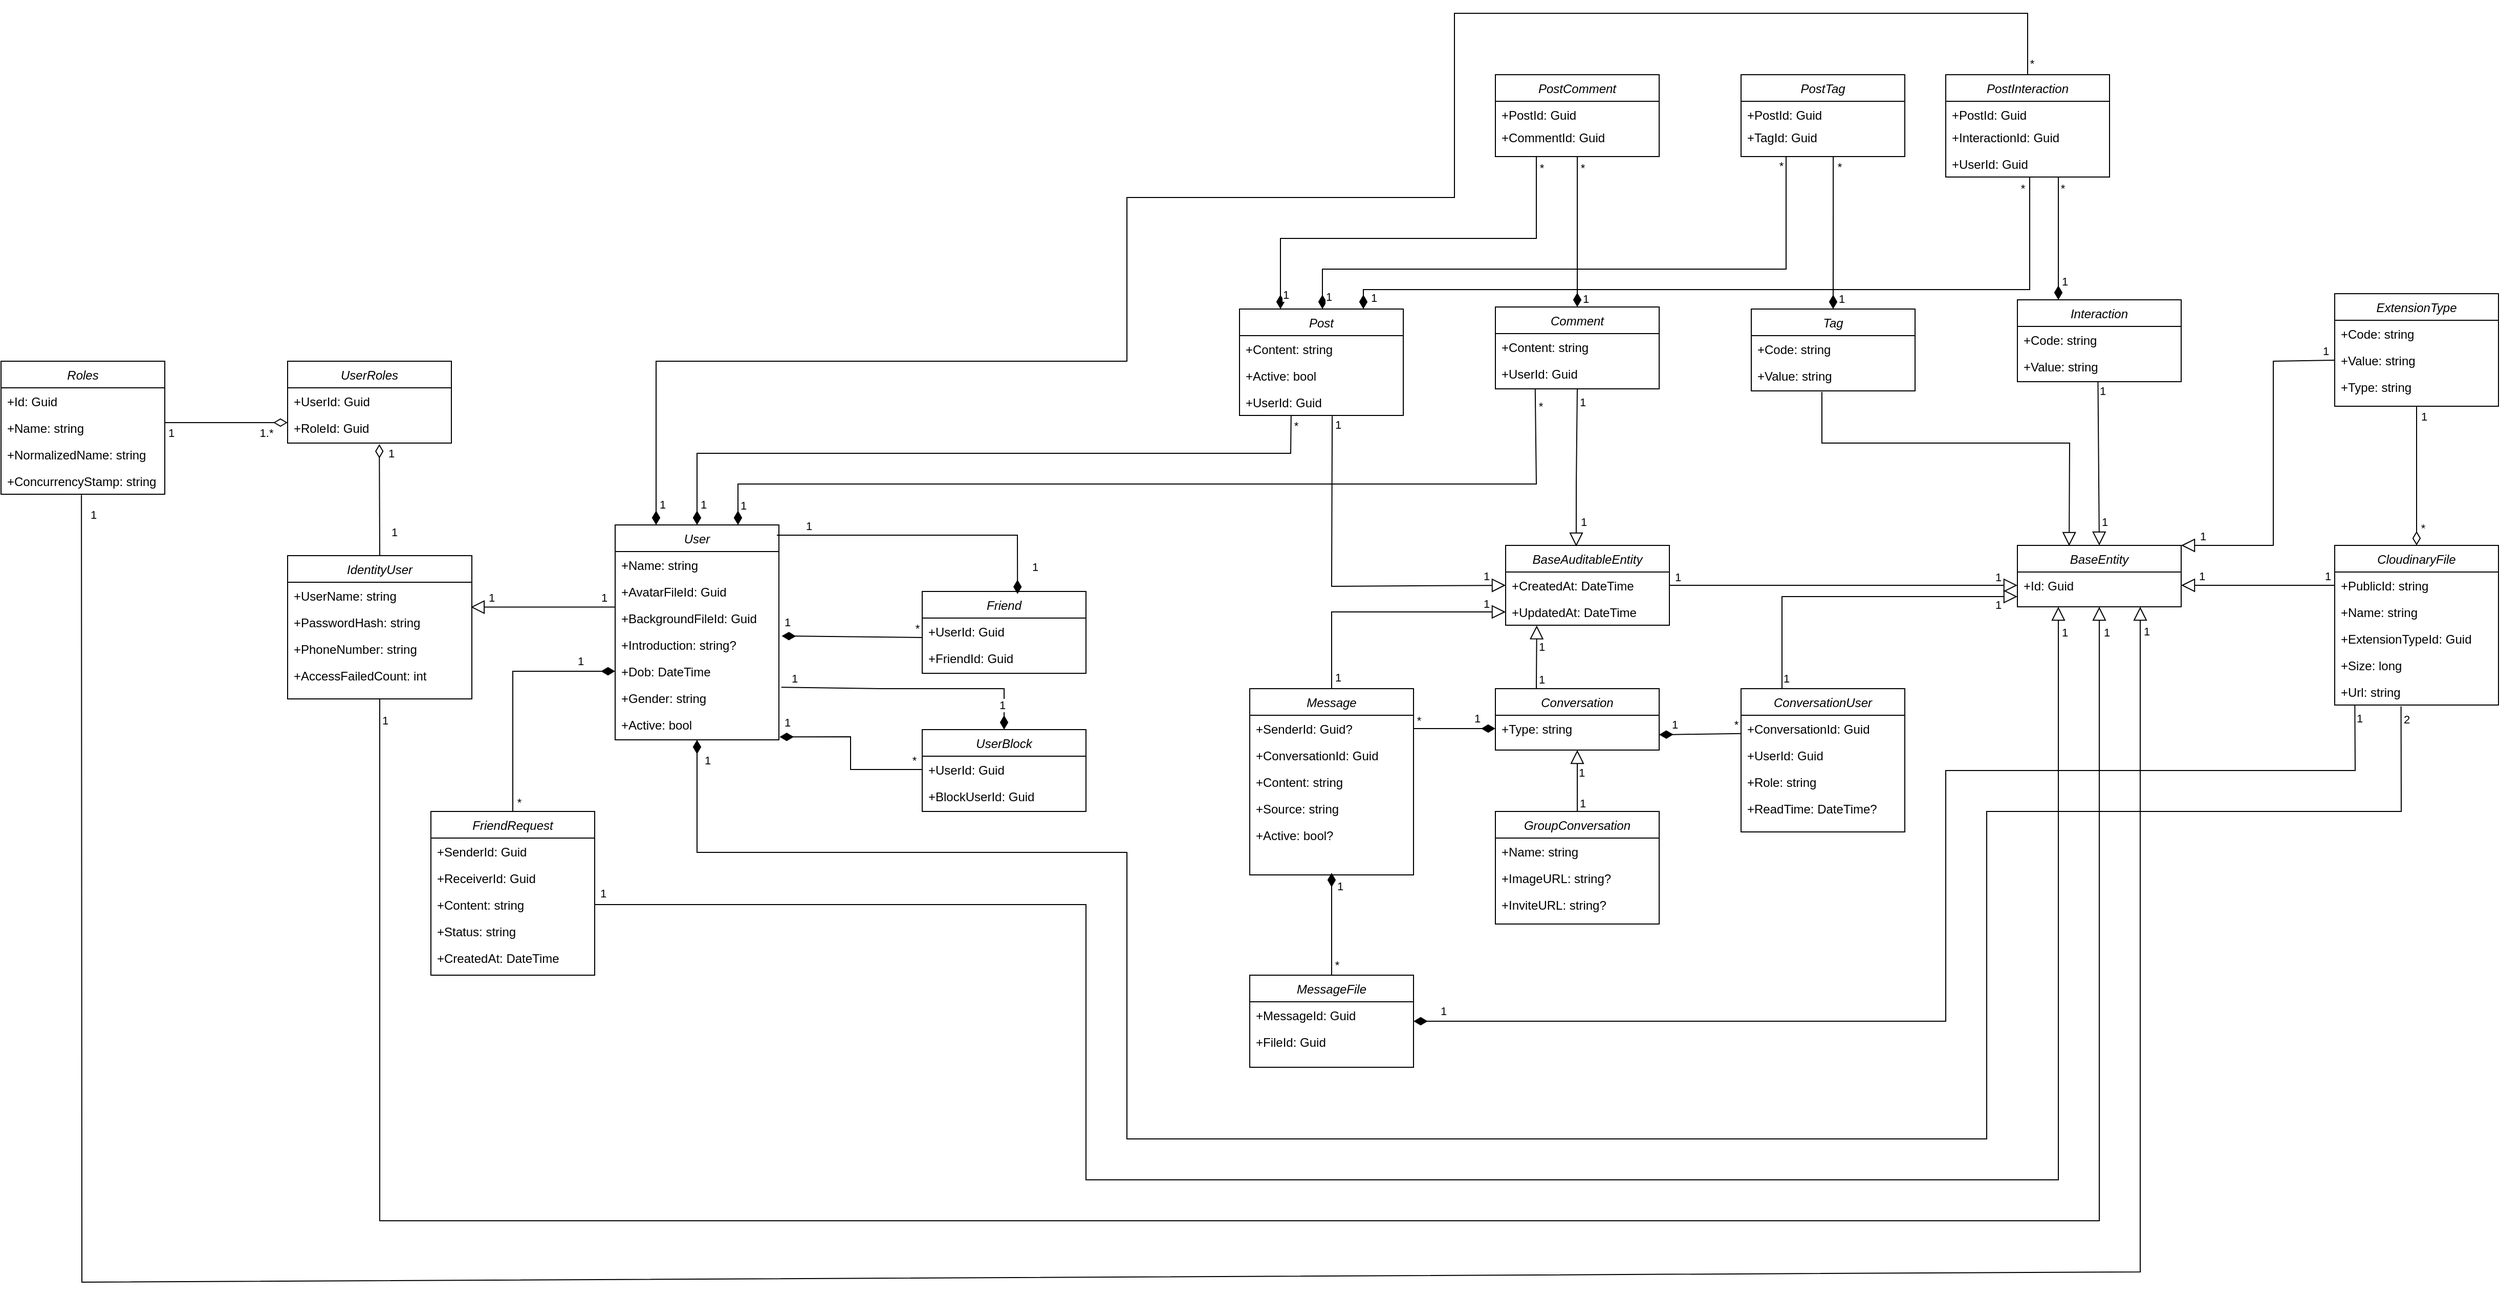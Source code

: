 <mxfile version="24.4.13" type="device">
  <diagram id="C5RBs43oDa-KdzZeNtuy" name="Page-1">
    <mxGraphModel dx="4231" dy="902" grid="1" gridSize="10" guides="1" tooltips="1" connect="1" arrows="1" fold="1" page="1" pageScale="1" pageWidth="827" pageHeight="1169" math="0" shadow="0">
      <root>
        <mxCell id="WIyWlLk6GJQsqaUBKTNV-0" />
        <mxCell id="WIyWlLk6GJQsqaUBKTNV-1" parent="WIyWlLk6GJQsqaUBKTNV-0" />
        <mxCell id="miHj8JXmi6tQEbVCPAP7-0" value="BaseEntity" style="swimlane;fontStyle=2;align=center;verticalAlign=top;childLayout=stackLayout;horizontal=1;startSize=26;horizontalStack=0;resizeParent=1;resizeLast=0;collapsible=1;marginBottom=0;rounded=0;shadow=0;strokeWidth=1;" parent="WIyWlLk6GJQsqaUBKTNV-1" vertex="1">
          <mxGeometry x="150" y="740" width="160" height="60" as="geometry">
            <mxRectangle x="230" y="140" width="160" height="26" as="alternateBounds" />
          </mxGeometry>
        </mxCell>
        <mxCell id="miHj8JXmi6tQEbVCPAP7-6" value="+Id: Guid" style="text;align=left;verticalAlign=top;spacingLeft=4;spacingRight=4;overflow=hidden;rotatable=0;points=[[0,0.5],[1,0.5]];portConstraint=eastwest;" parent="miHj8JXmi6tQEbVCPAP7-0" vertex="1">
          <mxGeometry y="26" width="160" height="26" as="geometry" />
        </mxCell>
        <mxCell id="miHj8JXmi6tQEbVCPAP7-7" value="CloudinaryFile" style="swimlane;fontStyle=2;align=center;verticalAlign=top;childLayout=stackLayout;horizontal=1;startSize=26;horizontalStack=0;resizeParent=1;resizeLast=0;collapsible=1;marginBottom=0;rounded=0;shadow=0;strokeWidth=1;" parent="WIyWlLk6GJQsqaUBKTNV-1" vertex="1">
          <mxGeometry x="460" y="740" width="160" height="156" as="geometry">
            <mxRectangle x="230" y="140" width="160" height="26" as="alternateBounds" />
          </mxGeometry>
        </mxCell>
        <mxCell id="miHj8JXmi6tQEbVCPAP7-8" value="+PublicId: string" style="text;align=left;verticalAlign=top;spacingLeft=4;spacingRight=4;overflow=hidden;rotatable=0;points=[[0,0.5],[1,0.5]];portConstraint=eastwest;" parent="miHj8JXmi6tQEbVCPAP7-7" vertex="1">
          <mxGeometry y="26" width="160" height="26" as="geometry" />
        </mxCell>
        <mxCell id="miHj8JXmi6tQEbVCPAP7-9" value="+Name: string" style="text;align=left;verticalAlign=top;spacingLeft=4;spacingRight=4;overflow=hidden;rotatable=0;points=[[0,0.5],[1,0.5]];portConstraint=eastwest;" parent="miHj8JXmi6tQEbVCPAP7-7" vertex="1">
          <mxGeometry y="52" width="160" height="26" as="geometry" />
        </mxCell>
        <mxCell id="miHj8JXmi6tQEbVCPAP7-11" value="+ExtensionTypeId: Guid" style="text;align=left;verticalAlign=top;spacingLeft=4;spacingRight=4;overflow=hidden;rotatable=0;points=[[0,0.5],[1,0.5]];portConstraint=eastwest;" parent="miHj8JXmi6tQEbVCPAP7-7" vertex="1">
          <mxGeometry y="78" width="160" height="26" as="geometry" />
        </mxCell>
        <mxCell id="miHj8JXmi6tQEbVCPAP7-10" value="+Size: long" style="text;align=left;verticalAlign=top;spacingLeft=4;spacingRight=4;overflow=hidden;rotatable=0;points=[[0,0.5],[1,0.5]];portConstraint=eastwest;" parent="miHj8JXmi6tQEbVCPAP7-7" vertex="1">
          <mxGeometry y="104" width="160" height="26" as="geometry" />
        </mxCell>
        <mxCell id="miHj8JXmi6tQEbVCPAP7-12" value="+Url: string" style="text;align=left;verticalAlign=top;spacingLeft=4;spacingRight=4;overflow=hidden;rotatable=0;points=[[0,0.5],[1,0.5]];portConstraint=eastwest;" parent="miHj8JXmi6tQEbVCPAP7-7" vertex="1">
          <mxGeometry y="130" width="160" height="26" as="geometry" />
        </mxCell>
        <mxCell id="miHj8JXmi6tQEbVCPAP7-13" value="ExtensionType" style="swimlane;fontStyle=2;align=center;verticalAlign=top;childLayout=stackLayout;horizontal=1;startSize=26;horizontalStack=0;resizeParent=1;resizeLast=0;collapsible=1;marginBottom=0;rounded=0;shadow=0;strokeWidth=1;" parent="WIyWlLk6GJQsqaUBKTNV-1" vertex="1">
          <mxGeometry x="460" y="494" width="160" height="110" as="geometry">
            <mxRectangle x="230" y="140" width="160" height="26" as="alternateBounds" />
          </mxGeometry>
        </mxCell>
        <mxCell id="miHj8JXmi6tQEbVCPAP7-14" value="+Code: string" style="text;align=left;verticalAlign=top;spacingLeft=4;spacingRight=4;overflow=hidden;rotatable=0;points=[[0,0.5],[1,0.5]];portConstraint=eastwest;" parent="miHj8JXmi6tQEbVCPAP7-13" vertex="1">
          <mxGeometry y="26" width="160" height="26" as="geometry" />
        </mxCell>
        <mxCell id="miHj8JXmi6tQEbVCPAP7-15" value="+Value: string" style="text;align=left;verticalAlign=top;spacingLeft=4;spacingRight=4;overflow=hidden;rotatable=0;points=[[0,0.5],[1,0.5]];portConstraint=eastwest;" parent="miHj8JXmi6tQEbVCPAP7-13" vertex="1">
          <mxGeometry y="52" width="160" height="26" as="geometry" />
        </mxCell>
        <mxCell id="miHj8JXmi6tQEbVCPAP7-16" value="+Type: string" style="text;align=left;verticalAlign=top;spacingLeft=4;spacingRight=4;overflow=hidden;rotatable=0;points=[[0,0.5],[1,0.5]];portConstraint=eastwest;" parent="miHj8JXmi6tQEbVCPAP7-13" vertex="1">
          <mxGeometry y="78" width="160" height="26" as="geometry" />
        </mxCell>
        <mxCell id="miHj8JXmi6tQEbVCPAP7-19" value="" style="endArrow=block;html=1;rounded=0;exitX=0;exitY=0.5;exitDx=0;exitDy=0;entryX=1;entryY=0;entryDx=0;entryDy=0;endFill=0;endSize=11;" parent="WIyWlLk6GJQsqaUBKTNV-1" source="miHj8JXmi6tQEbVCPAP7-15" target="miHj8JXmi6tQEbVCPAP7-0" edge="1">
          <mxGeometry width="50" height="50" relative="1" as="geometry">
            <mxPoint x="380" y="710" as="sourcePoint" />
            <mxPoint x="260" y="600" as="targetPoint" />
            <Array as="points">
              <mxPoint x="400" y="560" />
              <mxPoint x="400" y="740" />
            </Array>
          </mxGeometry>
        </mxCell>
        <mxCell id="miHj8JXmi6tQEbVCPAP7-250" value="1" style="edgeLabel;html=1;align=center;verticalAlign=middle;resizable=0;points=[];" parent="miHj8JXmi6tQEbVCPAP7-19" vertex="1" connectable="0">
          <mxGeometry x="0.857" y="-3" relative="1" as="geometry">
            <mxPoint x="-3" y="-6" as="offset" />
          </mxGeometry>
        </mxCell>
        <mxCell id="miHj8JXmi6tQEbVCPAP7-251" value="1" style="edgeLabel;html=1;align=center;verticalAlign=middle;resizable=0;points=[];" parent="miHj8JXmi6tQEbVCPAP7-19" vertex="1" connectable="0">
          <mxGeometry x="-0.929" y="-5" relative="1" as="geometry">
            <mxPoint x="2" y="-4" as="offset" />
          </mxGeometry>
        </mxCell>
        <mxCell id="miHj8JXmi6tQEbVCPAP7-20" value="" style="endArrow=block;html=1;rounded=0;exitX=0;exitY=0.5;exitDx=0;exitDy=0;entryX=1;entryY=0.5;entryDx=0;entryDy=0;endFill=0;endSize=11;" parent="WIyWlLk6GJQsqaUBKTNV-1" source="miHj8JXmi6tQEbVCPAP7-8" target="miHj8JXmi6tQEbVCPAP7-6" edge="1">
          <mxGeometry width="50" height="50" relative="1" as="geometry">
            <mxPoint x="380" y="710" as="sourcePoint" />
            <mxPoint x="430" y="660" as="targetPoint" />
          </mxGeometry>
        </mxCell>
        <mxCell id="miHj8JXmi6tQEbVCPAP7-252" value="1" style="edgeLabel;html=1;align=center;verticalAlign=middle;resizable=0;points=[];" parent="miHj8JXmi6tQEbVCPAP7-20" vertex="1" connectable="0">
          <mxGeometry x="0.679" relative="1" as="geometry">
            <mxPoint x="-4" y="-9" as="offset" />
          </mxGeometry>
        </mxCell>
        <mxCell id="miHj8JXmi6tQEbVCPAP7-253" value="1" style="edgeLabel;html=1;align=center;verticalAlign=middle;resizable=0;points=[];" parent="miHj8JXmi6tQEbVCPAP7-20" vertex="1" connectable="0">
          <mxGeometry x="-0.907" y="-3" relative="1" as="geometry">
            <mxPoint y="-6" as="offset" />
          </mxGeometry>
        </mxCell>
        <mxCell id="miHj8JXmi6tQEbVCPAP7-21" value="" style="endArrow=diamondThin;html=1;rounded=0;entryX=0.5;entryY=0;entryDx=0;entryDy=0;exitX=0.5;exitY=1;exitDx=0;exitDy=0;endFill=0;strokeWidth=1;startSize=6;endSize=11;" parent="WIyWlLk6GJQsqaUBKTNV-1" source="miHj8JXmi6tQEbVCPAP7-13" target="miHj8JXmi6tQEbVCPAP7-7" edge="1">
          <mxGeometry width="50" height="50" relative="1" as="geometry">
            <mxPoint x="380" y="710" as="sourcePoint" />
            <mxPoint x="430" y="660" as="targetPoint" />
          </mxGeometry>
        </mxCell>
        <mxCell id="miHj8JXmi6tQEbVCPAP7-254" value="1" style="edgeLabel;html=1;align=center;verticalAlign=middle;resizable=0;points=[];" parent="miHj8JXmi6tQEbVCPAP7-21" vertex="1" connectable="0">
          <mxGeometry x="-0.79" y="4" relative="1" as="geometry">
            <mxPoint x="3" y="-5" as="offset" />
          </mxGeometry>
        </mxCell>
        <mxCell id="miHj8JXmi6tQEbVCPAP7-255" value="*" style="edgeLabel;html=1;align=center;verticalAlign=middle;resizable=0;points=[];" parent="miHj8JXmi6tQEbVCPAP7-21" vertex="1" connectable="0">
          <mxGeometry x="0.66" y="6" relative="1" as="geometry">
            <mxPoint y="6" as="offset" />
          </mxGeometry>
        </mxCell>
        <mxCell id="miHj8JXmi6tQEbVCPAP7-22" value="BaseAuditableEntity" style="swimlane;fontStyle=2;align=center;verticalAlign=top;childLayout=stackLayout;horizontal=1;startSize=26;horizontalStack=0;resizeParent=1;resizeLast=0;collapsible=1;marginBottom=0;rounded=0;shadow=0;strokeWidth=1;" parent="WIyWlLk6GJQsqaUBKTNV-1" vertex="1">
          <mxGeometry x="-350" y="740" width="160" height="78" as="geometry">
            <mxRectangle x="230" y="140" width="160" height="26" as="alternateBounds" />
          </mxGeometry>
        </mxCell>
        <mxCell id="miHj8JXmi6tQEbVCPAP7-23" value="+CreatedAt: DateTime" style="text;align=left;verticalAlign=top;spacingLeft=4;spacingRight=4;overflow=hidden;rotatable=0;points=[[0,0.5],[1,0.5]];portConstraint=eastwest;" parent="miHj8JXmi6tQEbVCPAP7-22" vertex="1">
          <mxGeometry y="26" width="160" height="26" as="geometry" />
        </mxCell>
        <mxCell id="miHj8JXmi6tQEbVCPAP7-24" value="+UpdatedAt: DateTime" style="text;align=left;verticalAlign=top;spacingLeft=4;spacingRight=4;overflow=hidden;rotatable=0;points=[[0,0.5],[1,0.5]];portConstraint=eastwest;" parent="miHj8JXmi6tQEbVCPAP7-22" vertex="1">
          <mxGeometry y="52" width="160" height="26" as="geometry" />
        </mxCell>
        <mxCell id="miHj8JXmi6tQEbVCPAP7-29" value="" style="endArrow=block;html=1;rounded=0;entryX=0;entryY=0.5;entryDx=0;entryDy=0;endFill=0;exitX=0.566;exitY=1.023;exitDx=0;exitDy=0;exitPerimeter=0;endSize=11;" parent="WIyWlLk6GJQsqaUBKTNV-1" edge="1">
          <mxGeometry width="50" height="50" relative="1" as="geometry">
            <mxPoint x="-519.44" y="613.598" as="sourcePoint" />
            <mxPoint x="-350" y="779" as="targetPoint" />
            <Array as="points">
              <mxPoint x="-520" y="780" />
            </Array>
          </mxGeometry>
        </mxCell>
        <mxCell id="miHj8JXmi6tQEbVCPAP7-232" value="1" style="edgeLabel;html=1;align=center;verticalAlign=middle;resizable=0;points=[];" parent="miHj8JXmi6tQEbVCPAP7-29" vertex="1" connectable="0">
          <mxGeometry x="-0.913" y="2" relative="1" as="geometry">
            <mxPoint x="3" y="-6" as="offset" />
          </mxGeometry>
        </mxCell>
        <mxCell id="miHj8JXmi6tQEbVCPAP7-233" value="1" style="edgeLabel;html=1;align=center;verticalAlign=middle;resizable=0;points=[];" parent="miHj8JXmi6tQEbVCPAP7-29" vertex="1" connectable="0">
          <mxGeometry x="0.869" y="-1" relative="1" as="geometry">
            <mxPoint x="3" y="-10" as="offset" />
          </mxGeometry>
        </mxCell>
        <mxCell id="miHj8JXmi6tQEbVCPAP7-30" value="" style="endArrow=block;html=1;rounded=0;exitX=1;exitY=0.5;exitDx=0;exitDy=0;entryX=0;entryY=0.5;entryDx=0;entryDy=0;endFill=0;endSize=11;" parent="WIyWlLk6GJQsqaUBKTNV-1" source="miHj8JXmi6tQEbVCPAP7-23" target="miHj8JXmi6tQEbVCPAP7-6" edge="1">
          <mxGeometry width="50" height="50" relative="1" as="geometry">
            <mxPoint x="390" y="595" as="sourcePoint" />
            <mxPoint x="320" y="750" as="targetPoint" />
          </mxGeometry>
        </mxCell>
        <mxCell id="miHj8JXmi6tQEbVCPAP7-238" value="1" style="edgeLabel;html=1;align=center;verticalAlign=middle;resizable=0;points=[];" parent="miHj8JXmi6tQEbVCPAP7-30" vertex="1" connectable="0">
          <mxGeometry x="-0.906" y="1" relative="1" as="geometry">
            <mxPoint x="-8" y="-7" as="offset" />
          </mxGeometry>
        </mxCell>
        <mxCell id="miHj8JXmi6tQEbVCPAP7-239" value="1" style="edgeLabel;html=1;align=center;verticalAlign=middle;resizable=0;points=[];" parent="miHj8JXmi6tQEbVCPAP7-30" vertex="1" connectable="0">
          <mxGeometry x="0.861" y="1" relative="1" as="geometry">
            <mxPoint x="4" y="-7" as="offset" />
          </mxGeometry>
        </mxCell>
        <mxCell id="miHj8JXmi6tQEbVCPAP7-31" value="Interaction" style="swimlane;fontStyle=2;align=center;verticalAlign=top;childLayout=stackLayout;horizontal=1;startSize=26;horizontalStack=0;resizeParent=1;resizeLast=0;collapsible=1;marginBottom=0;rounded=0;shadow=0;strokeWidth=1;" parent="WIyWlLk6GJQsqaUBKTNV-1" vertex="1">
          <mxGeometry x="150" y="500" width="160" height="80" as="geometry">
            <mxRectangle x="230" y="140" width="160" height="26" as="alternateBounds" />
          </mxGeometry>
        </mxCell>
        <mxCell id="miHj8JXmi6tQEbVCPAP7-32" value="+Code: string" style="text;align=left;verticalAlign=top;spacingLeft=4;spacingRight=4;overflow=hidden;rotatable=0;points=[[0,0.5],[1,0.5]];portConstraint=eastwest;" parent="miHj8JXmi6tQEbVCPAP7-31" vertex="1">
          <mxGeometry y="26" width="160" height="26" as="geometry" />
        </mxCell>
        <mxCell id="miHj8JXmi6tQEbVCPAP7-33" value="+Value: string" style="text;align=left;verticalAlign=top;spacingLeft=4;spacingRight=4;overflow=hidden;rotatable=0;points=[[0,0.5],[1,0.5]];portConstraint=eastwest;" parent="miHj8JXmi6tQEbVCPAP7-31" vertex="1">
          <mxGeometry y="52" width="160" height="26" as="geometry" />
        </mxCell>
        <mxCell id="miHj8JXmi6tQEbVCPAP7-35" value="" style="endArrow=block;html=1;rounded=0;entryX=0.5;entryY=0;entryDx=0;entryDy=0;endFill=0;exitX=0.492;exitY=1.091;exitDx=0;exitDy=0;exitPerimeter=0;endSize=11;" parent="WIyWlLk6GJQsqaUBKTNV-1" source="miHj8JXmi6tQEbVCPAP7-33" target="miHj8JXmi6tQEbVCPAP7-0" edge="1">
          <mxGeometry width="50" height="50" relative="1" as="geometry">
            <mxPoint x="10" y="590" as="sourcePoint" />
            <mxPoint x="10" y="750" as="targetPoint" />
          </mxGeometry>
        </mxCell>
        <mxCell id="miHj8JXmi6tQEbVCPAP7-248" value="1" style="edgeLabel;html=1;align=center;verticalAlign=middle;resizable=0;points=[];" parent="miHj8JXmi6tQEbVCPAP7-35" vertex="1" connectable="0">
          <mxGeometry x="-0.9" y="1" relative="1" as="geometry">
            <mxPoint x="3" as="offset" />
          </mxGeometry>
        </mxCell>
        <mxCell id="miHj8JXmi6tQEbVCPAP7-249" value="1" style="edgeLabel;html=1;align=center;verticalAlign=middle;resizable=0;points=[];" parent="miHj8JXmi6tQEbVCPAP7-35" vertex="1" connectable="0">
          <mxGeometry x="0.712" y="1" relative="1" as="geometry">
            <mxPoint x="4" as="offset" />
          </mxGeometry>
        </mxCell>
        <mxCell id="miHj8JXmi6tQEbVCPAP7-37" value="Post" style="swimlane;fontStyle=2;align=center;verticalAlign=top;childLayout=stackLayout;horizontal=1;startSize=26;horizontalStack=0;resizeParent=1;resizeLast=0;collapsible=1;marginBottom=0;rounded=0;shadow=0;strokeWidth=1;" parent="WIyWlLk6GJQsqaUBKTNV-1" vertex="1">
          <mxGeometry x="-610" y="509" width="160" height="104" as="geometry">
            <mxRectangle x="230" y="140" width="160" height="26" as="alternateBounds" />
          </mxGeometry>
        </mxCell>
        <mxCell id="miHj8JXmi6tQEbVCPAP7-38" value="+Content: string" style="text;align=left;verticalAlign=top;spacingLeft=4;spacingRight=4;overflow=hidden;rotatable=0;points=[[0,0.5],[1,0.5]];portConstraint=eastwest;" parent="miHj8JXmi6tQEbVCPAP7-37" vertex="1">
          <mxGeometry y="26" width="160" height="26" as="geometry" />
        </mxCell>
        <mxCell id="miHj8JXmi6tQEbVCPAP7-40" value="+Active: bool" style="text;align=left;verticalAlign=top;spacingLeft=4;spacingRight=4;overflow=hidden;rotatable=0;points=[[0,0.5],[1,0.5]];portConstraint=eastwest;" parent="miHj8JXmi6tQEbVCPAP7-37" vertex="1">
          <mxGeometry y="52" width="160" height="26" as="geometry" />
        </mxCell>
        <mxCell id="miHj8JXmi6tQEbVCPAP7-39" value="+UserId: Guid" style="text;align=left;verticalAlign=top;spacingLeft=4;spacingRight=4;overflow=hidden;rotatable=0;points=[[0,0.5],[1,0.5]];portConstraint=eastwest;" parent="miHj8JXmi6tQEbVCPAP7-37" vertex="1">
          <mxGeometry y="78" width="160" height="26" as="geometry" />
        </mxCell>
        <mxCell id="miHj8JXmi6tQEbVCPAP7-42" value="PostComment" style="swimlane;fontStyle=2;align=center;verticalAlign=top;childLayout=stackLayout;horizontal=1;startSize=26;horizontalStack=0;resizeParent=1;resizeLast=0;collapsible=1;marginBottom=0;rounded=0;shadow=0;strokeWidth=1;" parent="WIyWlLk6GJQsqaUBKTNV-1" vertex="1">
          <mxGeometry x="-360" y="280" width="160" height="80" as="geometry">
            <mxRectangle x="230" y="140" width="160" height="26" as="alternateBounds" />
          </mxGeometry>
        </mxCell>
        <mxCell id="miHj8JXmi6tQEbVCPAP7-43" value="+PostId: Guid" style="text;align=left;verticalAlign=top;spacingLeft=4;spacingRight=4;overflow=hidden;rotatable=0;points=[[0,0.5],[1,0.5]];portConstraint=eastwest;" parent="miHj8JXmi6tQEbVCPAP7-42" vertex="1">
          <mxGeometry y="26" width="160" height="22" as="geometry" />
        </mxCell>
        <mxCell id="miHj8JXmi6tQEbVCPAP7-45" value="+CommentId: Guid" style="text;align=left;verticalAlign=top;spacingLeft=4;spacingRight=4;overflow=hidden;rotatable=0;points=[[0,0.5],[1,0.5]];portConstraint=eastwest;" parent="miHj8JXmi6tQEbVCPAP7-42" vertex="1">
          <mxGeometry y="48" width="160" height="26" as="geometry" />
        </mxCell>
        <mxCell id="miHj8JXmi6tQEbVCPAP7-57" value="PostInteraction" style="swimlane;fontStyle=2;align=center;verticalAlign=top;childLayout=stackLayout;horizontal=1;startSize=26;horizontalStack=0;resizeParent=1;resizeLast=0;collapsible=1;marginBottom=0;rounded=0;shadow=0;strokeWidth=1;" parent="WIyWlLk6GJQsqaUBKTNV-1" vertex="1">
          <mxGeometry x="80" y="280" width="160" height="100" as="geometry">
            <mxRectangle x="230" y="140" width="160" height="26" as="alternateBounds" />
          </mxGeometry>
        </mxCell>
        <mxCell id="miHj8JXmi6tQEbVCPAP7-58" value="+PostId: Guid" style="text;align=left;verticalAlign=top;spacingLeft=4;spacingRight=4;overflow=hidden;rotatable=0;points=[[0,0.5],[1,0.5]];portConstraint=eastwest;" parent="miHj8JXmi6tQEbVCPAP7-57" vertex="1">
          <mxGeometry y="26" width="160" height="22" as="geometry" />
        </mxCell>
        <mxCell id="miHj8JXmi6tQEbVCPAP7-59" value="+InteractionId: Guid" style="text;align=left;verticalAlign=top;spacingLeft=4;spacingRight=4;overflow=hidden;rotatable=0;points=[[0,0.5],[1,0.5]];portConstraint=eastwest;" parent="miHj8JXmi6tQEbVCPAP7-57" vertex="1">
          <mxGeometry y="48" width="160" height="26" as="geometry" />
        </mxCell>
        <mxCell id="miHj8JXmi6tQEbVCPAP7-60" value="+UserId: Guid" style="text;align=left;verticalAlign=top;spacingLeft=4;spacingRight=4;overflow=hidden;rotatable=0;points=[[0,0.5],[1,0.5]];portConstraint=eastwest;" parent="miHj8JXmi6tQEbVCPAP7-57" vertex="1">
          <mxGeometry y="74" width="160" height="26" as="geometry" />
        </mxCell>
        <mxCell id="miHj8JXmi6tQEbVCPAP7-62" value="" style="endArrow=none;html=1;rounded=0;endFill=0;exitX=0.25;exitY=0;exitDx=0;exitDy=0;endSize=11;startArrow=diamondThin;startFill=1;startSize=11;" parent="WIyWlLk6GJQsqaUBKTNV-1" source="miHj8JXmi6tQEbVCPAP7-31" edge="1">
          <mxGeometry width="50" height="50" relative="1" as="geometry">
            <mxPoint x="50" y="510" as="sourcePoint" />
            <mxPoint x="190" y="380" as="targetPoint" />
          </mxGeometry>
        </mxCell>
        <mxCell id="miHj8JXmi6tQEbVCPAP7-224" value="*" style="edgeLabel;html=1;align=center;verticalAlign=middle;resizable=0;points=[];" parent="miHj8JXmi6tQEbVCPAP7-62" vertex="1" connectable="0">
          <mxGeometry x="0.861" y="-2" relative="1" as="geometry">
            <mxPoint x="2" y="2" as="offset" />
          </mxGeometry>
        </mxCell>
        <mxCell id="miHj8JXmi6tQEbVCPAP7-225" value="1" style="edgeLabel;html=1;align=center;verticalAlign=middle;resizable=0;points=[];" parent="miHj8JXmi6tQEbVCPAP7-62" vertex="1" connectable="0">
          <mxGeometry x="-0.699" y="-2" relative="1" as="geometry">
            <mxPoint x="4" as="offset" />
          </mxGeometry>
        </mxCell>
        <mxCell id="miHj8JXmi6tQEbVCPAP7-63" value="" style="endArrow=block;html=1;rounded=0;entryX=0.431;entryY=0.013;entryDx=0;entryDy=0;endFill=0;exitX=0.5;exitY=1;exitDx=0;exitDy=0;entryPerimeter=0;endSize=11;" parent="WIyWlLk6GJQsqaUBKTNV-1" source="miHj8JXmi6tQEbVCPAP7-25" target="miHj8JXmi6tQEbVCPAP7-22" edge="1">
          <mxGeometry width="50" height="50" relative="1" as="geometry">
            <mxPoint x="-260" y="626" as="sourcePoint" />
            <mxPoint x="-260" y="750" as="targetPoint" />
            <Array as="points">
              <mxPoint x="-281" y="680" />
            </Array>
          </mxGeometry>
        </mxCell>
        <mxCell id="miHj8JXmi6tQEbVCPAP7-230" value="1" style="edgeLabel;html=1;align=center;verticalAlign=middle;resizable=0;points=[];" parent="miHj8JXmi6tQEbVCPAP7-63" vertex="1" connectable="0">
          <mxGeometry x="-0.893" y="2" relative="1" as="geometry">
            <mxPoint x="3" y="5" as="offset" />
          </mxGeometry>
        </mxCell>
        <mxCell id="miHj8JXmi6tQEbVCPAP7-231" value="1" style="edgeLabel;html=1;align=center;verticalAlign=middle;resizable=0;points=[];" parent="miHj8JXmi6tQEbVCPAP7-63" vertex="1" connectable="0">
          <mxGeometry x="0.679" y="3" relative="1" as="geometry">
            <mxPoint x="4" as="offset" />
          </mxGeometry>
        </mxCell>
        <mxCell id="miHj8JXmi6tQEbVCPAP7-64" value="Tag" style="swimlane;fontStyle=2;align=center;verticalAlign=top;childLayout=stackLayout;horizontal=1;startSize=26;horizontalStack=0;resizeParent=1;resizeLast=0;collapsible=1;marginBottom=0;rounded=0;shadow=0;strokeWidth=1;" parent="WIyWlLk6GJQsqaUBKTNV-1" vertex="1">
          <mxGeometry x="-110" y="509" width="160" height="80" as="geometry">
            <mxRectangle x="230" y="140" width="160" height="26" as="alternateBounds" />
          </mxGeometry>
        </mxCell>
        <mxCell id="miHj8JXmi6tQEbVCPAP7-65" value="+Code: string" style="text;align=left;verticalAlign=top;spacingLeft=4;spacingRight=4;overflow=hidden;rotatable=0;points=[[0,0.5],[1,0.5]];portConstraint=eastwest;" parent="miHj8JXmi6tQEbVCPAP7-64" vertex="1">
          <mxGeometry y="26" width="160" height="26" as="geometry" />
        </mxCell>
        <mxCell id="miHj8JXmi6tQEbVCPAP7-66" value="+Value: string" style="text;align=left;verticalAlign=top;spacingLeft=4;spacingRight=4;overflow=hidden;rotatable=0;points=[[0,0.5],[1,0.5]];portConstraint=eastwest;" parent="miHj8JXmi6tQEbVCPAP7-64" vertex="1">
          <mxGeometry y="52" width="160" height="26" as="geometry" />
        </mxCell>
        <mxCell id="miHj8JXmi6tQEbVCPAP7-67" value="" style="endArrow=block;html=1;rounded=0;entryX=0.316;entryY=0.008;entryDx=0;entryDy=0;endFill=0;entryPerimeter=0;endSize=11;" parent="WIyWlLk6GJQsqaUBKTNV-1" target="miHj8JXmi6tQEbVCPAP7-0" edge="1">
          <mxGeometry width="50" height="50" relative="1" as="geometry">
            <mxPoint x="-41" y="590" as="sourcePoint" />
            <mxPoint x="240" y="750" as="targetPoint" />
            <Array as="points">
              <mxPoint x="-41" y="640" />
              <mxPoint x="201" y="640" />
            </Array>
          </mxGeometry>
        </mxCell>
        <mxCell id="miHj8JXmi6tQEbVCPAP7-68" value="PostTag" style="swimlane;fontStyle=2;align=center;verticalAlign=top;childLayout=stackLayout;horizontal=1;startSize=26;horizontalStack=0;resizeParent=1;resizeLast=0;collapsible=1;marginBottom=0;rounded=0;shadow=0;strokeWidth=1;" parent="WIyWlLk6GJQsqaUBKTNV-1" vertex="1">
          <mxGeometry x="-120" y="280" width="160" height="80" as="geometry">
            <mxRectangle x="230" y="140" width="160" height="26" as="alternateBounds" />
          </mxGeometry>
        </mxCell>
        <mxCell id="miHj8JXmi6tQEbVCPAP7-69" value="+PostId: Guid" style="text;align=left;verticalAlign=top;spacingLeft=4;spacingRight=4;overflow=hidden;rotatable=0;points=[[0,0.5],[1,0.5]];portConstraint=eastwest;" parent="miHj8JXmi6tQEbVCPAP7-68" vertex="1">
          <mxGeometry y="26" width="160" height="22" as="geometry" />
        </mxCell>
        <mxCell id="miHj8JXmi6tQEbVCPAP7-70" value="+TagId: Guid" style="text;align=left;verticalAlign=top;spacingLeft=4;spacingRight=4;overflow=hidden;rotatable=0;points=[[0,0.5],[1,0.5]];portConstraint=eastwest;" parent="miHj8JXmi6tQEbVCPAP7-68" vertex="1">
          <mxGeometry y="48" width="160" height="26" as="geometry" />
        </mxCell>
        <mxCell id="miHj8JXmi6tQEbVCPAP7-73" value="" style="endArrow=none;html=1;rounded=0;entryX=0.563;entryY=1.231;entryDx=0;entryDy=0;endFill=0;exitX=0.5;exitY=0;exitDx=0;exitDy=0;entryPerimeter=0;strokeWidth=1;targetPerimeterSpacing=0;endSize=11;startArrow=diamondThin;startFill=1;startSize=11;" parent="WIyWlLk6GJQsqaUBKTNV-1" source="miHj8JXmi6tQEbVCPAP7-64" target="miHj8JXmi6tQEbVCPAP7-70" edge="1">
          <mxGeometry width="50" height="50" relative="1" as="geometry">
            <mxPoint x="200" y="510" as="sourcePoint" />
            <mxPoint x="200" y="392" as="targetPoint" />
          </mxGeometry>
        </mxCell>
        <mxCell id="miHj8JXmi6tQEbVCPAP7-220" value="*" style="edgeLabel;html=1;align=center;verticalAlign=middle;resizable=0;points=[];" parent="miHj8JXmi6tQEbVCPAP7-73" vertex="1" connectable="0">
          <mxGeometry x="0.835" y="-3" relative="1" as="geometry">
            <mxPoint x="3" y="-3" as="offset" />
          </mxGeometry>
        </mxCell>
        <mxCell id="miHj8JXmi6tQEbVCPAP7-74" value="Message" style="swimlane;fontStyle=2;align=center;verticalAlign=top;childLayout=stackLayout;horizontal=1;startSize=26;horizontalStack=0;resizeParent=1;resizeLast=0;collapsible=1;marginBottom=0;rounded=0;shadow=0;strokeWidth=1;" parent="WIyWlLk6GJQsqaUBKTNV-1" vertex="1">
          <mxGeometry x="-600" y="880" width="160" height="182" as="geometry">
            <mxRectangle x="230" y="140" width="160" height="26" as="alternateBounds" />
          </mxGeometry>
        </mxCell>
        <mxCell id="miHj8JXmi6tQEbVCPAP7-75" value="+SenderId: Guid?" style="text;align=left;verticalAlign=top;spacingLeft=4;spacingRight=4;overflow=hidden;rotatable=0;points=[[0,0.5],[1,0.5]];portConstraint=eastwest;" parent="miHj8JXmi6tQEbVCPAP7-74" vertex="1">
          <mxGeometry y="26" width="160" height="26" as="geometry" />
        </mxCell>
        <mxCell id="miHj8JXmi6tQEbVCPAP7-76" value="+ConversationId: Guid" style="text;align=left;verticalAlign=top;spacingLeft=4;spacingRight=4;overflow=hidden;rotatable=0;points=[[0,0.5],[1,0.5]];portConstraint=eastwest;" parent="miHj8JXmi6tQEbVCPAP7-74" vertex="1">
          <mxGeometry y="52" width="160" height="26" as="geometry" />
        </mxCell>
        <mxCell id="miHj8JXmi6tQEbVCPAP7-77" value="+Content: string" style="text;align=left;verticalAlign=top;spacingLeft=4;spacingRight=4;overflow=hidden;rotatable=0;points=[[0,0.5],[1,0.5]];portConstraint=eastwest;" parent="miHj8JXmi6tQEbVCPAP7-74" vertex="1">
          <mxGeometry y="78" width="160" height="26" as="geometry" />
        </mxCell>
        <mxCell id="miHj8JXmi6tQEbVCPAP7-78" value="+Source: string" style="text;align=left;verticalAlign=top;spacingLeft=4;spacingRight=4;overflow=hidden;rotatable=0;points=[[0,0.5],[1,0.5]];portConstraint=eastwest;" parent="miHj8JXmi6tQEbVCPAP7-74" vertex="1">
          <mxGeometry y="104" width="160" height="26" as="geometry" />
        </mxCell>
        <mxCell id="miHj8JXmi6tQEbVCPAP7-80" value="+Active: bool?" style="text;align=left;verticalAlign=top;spacingLeft=4;spacingRight=4;overflow=hidden;rotatable=0;points=[[0,0.5],[1,0.5]];portConstraint=eastwest;" parent="miHj8JXmi6tQEbVCPAP7-74" vertex="1">
          <mxGeometry y="130" width="160" height="26" as="geometry" />
        </mxCell>
        <mxCell id="miHj8JXmi6tQEbVCPAP7-81" value="" style="endArrow=block;html=1;rounded=0;exitX=0.5;exitY=0;exitDx=0;exitDy=0;endFill=0;entryX=0;entryY=0.5;entryDx=0;entryDy=0;endSize=11;" parent="WIyWlLk6GJQsqaUBKTNV-1" source="miHj8JXmi6tQEbVCPAP7-74" target="miHj8JXmi6tQEbVCPAP7-24" edge="1">
          <mxGeometry width="50" height="50" relative="1" as="geometry">
            <mxPoint x="-240" y="880" as="sourcePoint" />
            <mxPoint x="-360" y="810" as="targetPoint" />
            <Array as="points">
              <mxPoint x="-520" y="805" />
            </Array>
          </mxGeometry>
        </mxCell>
        <mxCell id="miHj8JXmi6tQEbVCPAP7-234" value="1" style="edgeLabel;html=1;align=center;verticalAlign=middle;resizable=0;points=[];" parent="miHj8JXmi6tQEbVCPAP7-81" vertex="1" connectable="0">
          <mxGeometry x="-0.888" y="-1" relative="1" as="geometry">
            <mxPoint x="5" y="2" as="offset" />
          </mxGeometry>
        </mxCell>
        <mxCell id="miHj8JXmi6tQEbVCPAP7-235" value="1" style="edgeLabel;html=1;align=center;verticalAlign=middle;resizable=0;points=[];" parent="miHj8JXmi6tQEbVCPAP7-81" vertex="1" connectable="0">
          <mxGeometry x="0.82" y="2" relative="1" as="geometry">
            <mxPoint x="3" y="-6" as="offset" />
          </mxGeometry>
        </mxCell>
        <mxCell id="miHj8JXmi6tQEbVCPAP7-25" value="Comment" style="swimlane;fontStyle=2;align=center;verticalAlign=top;childLayout=stackLayout;horizontal=1;startSize=26;horizontalStack=0;resizeParent=1;resizeLast=0;collapsible=1;marginBottom=0;rounded=0;shadow=0;strokeWidth=1;" parent="WIyWlLk6GJQsqaUBKTNV-1" vertex="1">
          <mxGeometry x="-360" y="507" width="160" height="80" as="geometry">
            <mxRectangle x="230" y="140" width="160" height="26" as="alternateBounds" />
          </mxGeometry>
        </mxCell>
        <mxCell id="miHj8JXmi6tQEbVCPAP7-26" value="+Content: string" style="text;align=left;verticalAlign=top;spacingLeft=4;spacingRight=4;overflow=hidden;rotatable=0;points=[[0,0.5],[1,0.5]];portConstraint=eastwest;" parent="miHj8JXmi6tQEbVCPAP7-25" vertex="1">
          <mxGeometry y="26" width="160" height="26" as="geometry" />
        </mxCell>
        <mxCell id="miHj8JXmi6tQEbVCPAP7-27" value="+UserId: Guid" style="text;align=left;verticalAlign=top;spacingLeft=4;spacingRight=4;overflow=hidden;rotatable=0;points=[[0,0.5],[1,0.5]];portConstraint=eastwest;" parent="miHj8JXmi6tQEbVCPAP7-25" vertex="1">
          <mxGeometry y="52" width="160" height="26" as="geometry" />
        </mxCell>
        <mxCell id="miHj8JXmi6tQEbVCPAP7-83" value="" style="endArrow=none;html=1;rounded=0;exitX=0.75;exitY=0;exitDx=0;exitDy=0;endFill=0;endSize=11;startArrow=diamondThin;startFill=1;startSize=11;" parent="WIyWlLk6GJQsqaUBKTNV-1" edge="1">
          <mxGeometry width="50" height="50" relative="1" as="geometry">
            <mxPoint x="-489" y="509" as="sourcePoint" />
            <mxPoint x="162" y="380" as="targetPoint" />
            <Array as="points">
              <mxPoint x="-489" y="490" />
              <mxPoint x="162" y="490" />
            </Array>
          </mxGeometry>
        </mxCell>
        <mxCell id="miHj8JXmi6tQEbVCPAP7-212" value="1" style="edgeLabel;html=1;align=center;verticalAlign=middle;resizable=0;points=[];" parent="miHj8JXmi6tQEbVCPAP7-83" vertex="1" connectable="0">
          <mxGeometry x="-0.925" y="-1" relative="1" as="geometry">
            <mxPoint y="7" as="offset" />
          </mxGeometry>
        </mxCell>
        <mxCell id="miHj8JXmi6tQEbVCPAP7-213" value="*" style="edgeLabel;html=1;align=center;verticalAlign=middle;resizable=0;points=[];" parent="miHj8JXmi6tQEbVCPAP7-83" vertex="1" connectable="0">
          <mxGeometry x="0.974" relative="1" as="geometry">
            <mxPoint x="-7" y="1" as="offset" />
          </mxGeometry>
        </mxCell>
        <mxCell id="miHj8JXmi6tQEbVCPAP7-221" value="1" style="edgeLabel;html=1;align=center;verticalAlign=middle;resizable=0;points=[];" parent="miHj8JXmi6tQEbVCPAP7-83" vertex="1" connectable="0">
          <mxGeometry x="0.228" y="-3" relative="1" as="geometry">
            <mxPoint x="7" y="6" as="offset" />
          </mxGeometry>
        </mxCell>
        <mxCell id="miHj8JXmi6tQEbVCPAP7-84" value="" style="endArrow=none;html=1;rounded=0;exitX=0.5;exitY=0;exitDx=0;exitDy=0;endFill=0;endSize=11;startArrow=diamondThin;startFill=1;startSize=11;" parent="WIyWlLk6GJQsqaUBKTNV-1" edge="1">
          <mxGeometry width="50" height="50" relative="1" as="geometry">
            <mxPoint x="-529" y="509" as="sourcePoint" />
            <mxPoint x="-76" y="360" as="targetPoint" />
            <Array as="points">
              <mxPoint x="-529" y="470" />
              <mxPoint x="-76" y="470" />
            </Array>
          </mxGeometry>
        </mxCell>
        <mxCell id="miHj8JXmi6tQEbVCPAP7-216" value="1" style="edgeLabel;html=1;align=center;verticalAlign=middle;resizable=0;points=[];" parent="miHj8JXmi6tQEbVCPAP7-84" vertex="1" connectable="0">
          <mxGeometry x="-0.951" y="-4" relative="1" as="geometry">
            <mxPoint x="2" y="2" as="offset" />
          </mxGeometry>
        </mxCell>
        <mxCell id="miHj8JXmi6tQEbVCPAP7-217" value="*" style="edgeLabel;html=1;align=center;verticalAlign=middle;resizable=0;points=[];" parent="miHj8JXmi6tQEbVCPAP7-84" vertex="1" connectable="0">
          <mxGeometry x="0.974" relative="1" as="geometry">
            <mxPoint x="-5" y="1" as="offset" />
          </mxGeometry>
        </mxCell>
        <mxCell id="miHj8JXmi6tQEbVCPAP7-85" value="" style="endArrow=none;html=1;rounded=0;entryX=0.5;entryY=1;entryDx=0;entryDy=0;endFill=0;exitX=0.5;exitY=0;exitDx=0;exitDy=0;endSize=11;startArrow=diamondThin;startFill=1;startSize=11;" parent="WIyWlLk6GJQsqaUBKTNV-1" source="miHj8JXmi6tQEbVCPAP7-25" target="miHj8JXmi6tQEbVCPAP7-42" edge="1">
          <mxGeometry width="50" height="50" relative="1" as="geometry">
            <mxPoint x="-20" y="519" as="sourcePoint" />
            <mxPoint x="-20" y="370" as="targetPoint" />
          </mxGeometry>
        </mxCell>
        <mxCell id="miHj8JXmi6tQEbVCPAP7-222" value="*" style="edgeLabel;html=1;align=center;verticalAlign=middle;resizable=0;points=[];" parent="miHj8JXmi6tQEbVCPAP7-85" vertex="1" connectable="0">
          <mxGeometry x="0.84" y="-2" relative="1" as="geometry">
            <mxPoint x="3" y="-1" as="offset" />
          </mxGeometry>
        </mxCell>
        <mxCell id="miHj8JXmi6tQEbVCPAP7-223" value="1" style="edgeLabel;html=1;align=center;verticalAlign=middle;resizable=0;points=[];" parent="miHj8JXmi6tQEbVCPAP7-85" vertex="1" connectable="0">
          <mxGeometry x="-0.761" y="-2" relative="1" as="geometry">
            <mxPoint x="6" y="9" as="offset" />
          </mxGeometry>
        </mxCell>
        <mxCell id="miHj8JXmi6tQEbVCPAP7-86" value="" style="endArrow=none;html=1;rounded=0;exitX=0.25;exitY=0;exitDx=0;exitDy=0;entryX=0.25;entryY=1;entryDx=0;entryDy=0;endFill=0;startSize=11;sourcePerimeterSpacing=0;targetPerimeterSpacing=0;endSize=11;startArrow=diamondThin;startFill=1;" parent="WIyWlLk6GJQsqaUBKTNV-1" source="miHj8JXmi6tQEbVCPAP7-37" target="miHj8JXmi6tQEbVCPAP7-42" edge="1">
          <mxGeometry width="50" height="50" relative="1" as="geometry">
            <mxPoint x="-250" y="550" as="sourcePoint" />
            <mxPoint x="-200" y="500" as="targetPoint" />
            <Array as="points">
              <mxPoint x="-570" y="440" />
              <mxPoint x="-320" y="440" />
            </Array>
          </mxGeometry>
        </mxCell>
        <mxCell id="miHj8JXmi6tQEbVCPAP7-218" value="1" style="edgeLabel;html=1;align=center;verticalAlign=middle;resizable=0;points=[];" parent="miHj8JXmi6tQEbVCPAP7-86" vertex="1" connectable="0">
          <mxGeometry x="-0.872" relative="1" as="geometry">
            <mxPoint x="5" y="11" as="offset" />
          </mxGeometry>
        </mxCell>
        <mxCell id="miHj8JXmi6tQEbVCPAP7-219" value="*" style="edgeLabel;html=1;align=center;verticalAlign=middle;resizable=0;points=[];" parent="miHj8JXmi6tQEbVCPAP7-86" vertex="1" connectable="0">
          <mxGeometry x="0.934" y="-2" relative="1" as="geometry">
            <mxPoint x="3" y="-2" as="offset" />
          </mxGeometry>
        </mxCell>
        <mxCell id="miHj8JXmi6tQEbVCPAP7-87" value="ConversationUser" style="swimlane;fontStyle=2;align=center;verticalAlign=top;childLayout=stackLayout;horizontal=1;startSize=26;horizontalStack=0;resizeParent=1;resizeLast=0;collapsible=1;marginBottom=0;rounded=0;shadow=0;strokeWidth=1;" parent="WIyWlLk6GJQsqaUBKTNV-1" vertex="1">
          <mxGeometry x="-120" y="880" width="160" height="140" as="geometry">
            <mxRectangle x="230" y="140" width="160" height="26" as="alternateBounds" />
          </mxGeometry>
        </mxCell>
        <mxCell id="miHj8JXmi6tQEbVCPAP7-88" value="+ConversationId: Guid" style="text;align=left;verticalAlign=top;spacingLeft=4;spacingRight=4;overflow=hidden;rotatable=0;points=[[0,0.5],[1,0.5]];portConstraint=eastwest;" parent="miHj8JXmi6tQEbVCPAP7-87" vertex="1">
          <mxGeometry y="26" width="160" height="26" as="geometry" />
        </mxCell>
        <mxCell id="miHj8JXmi6tQEbVCPAP7-89" value="+UserId: Guid" style="text;align=left;verticalAlign=top;spacingLeft=4;spacingRight=4;overflow=hidden;rotatable=0;points=[[0,0.5],[1,0.5]];portConstraint=eastwest;" parent="miHj8JXmi6tQEbVCPAP7-87" vertex="1">
          <mxGeometry y="52" width="160" height="26" as="geometry" />
        </mxCell>
        <mxCell id="miHj8JXmi6tQEbVCPAP7-90" value="+Role: string" style="text;align=left;verticalAlign=top;spacingLeft=4;spacingRight=4;overflow=hidden;rotatable=0;points=[[0,0.5],[1,0.5]];portConstraint=eastwest;" parent="miHj8JXmi6tQEbVCPAP7-87" vertex="1">
          <mxGeometry y="78" width="160" height="26" as="geometry" />
        </mxCell>
        <mxCell id="miHj8JXmi6tQEbVCPAP7-91" value="+ReadTime: DateTime?" style="text;align=left;verticalAlign=top;spacingLeft=4;spacingRight=4;overflow=hidden;rotatable=0;points=[[0,0.5],[1,0.5]];portConstraint=eastwest;" parent="miHj8JXmi6tQEbVCPAP7-87" vertex="1">
          <mxGeometry y="104" width="160" height="26" as="geometry" />
        </mxCell>
        <mxCell id="miHj8JXmi6tQEbVCPAP7-93" value="Conversation" style="swimlane;fontStyle=2;align=center;verticalAlign=top;childLayout=stackLayout;horizontal=1;startSize=26;horizontalStack=0;resizeParent=1;resizeLast=0;collapsible=1;marginBottom=0;rounded=0;shadow=0;strokeWidth=1;" parent="WIyWlLk6GJQsqaUBKTNV-1" vertex="1">
          <mxGeometry x="-360" y="880" width="160" height="60" as="geometry">
            <mxRectangle x="230" y="140" width="160" height="26" as="alternateBounds" />
          </mxGeometry>
        </mxCell>
        <mxCell id="miHj8JXmi6tQEbVCPAP7-96" value="+Type: string" style="text;align=left;verticalAlign=top;spacingLeft=4;spacingRight=4;overflow=hidden;rotatable=0;points=[[0,0.5],[1,0.5]];portConstraint=eastwest;" parent="miHj8JXmi6tQEbVCPAP7-93" vertex="1">
          <mxGeometry y="26" width="160" height="26" as="geometry" />
        </mxCell>
        <mxCell id="miHj8JXmi6tQEbVCPAP7-98" value="" style="endArrow=block;html=1;rounded=0;exitX=0.25;exitY=0;exitDx=0;exitDy=0;entryX=0.19;entryY=1.009;entryDx=0;entryDy=0;entryPerimeter=0;endFill=0;endSize=11;" parent="WIyWlLk6GJQsqaUBKTNV-1" source="miHj8JXmi6tQEbVCPAP7-93" target="miHj8JXmi6tQEbVCPAP7-24" edge="1">
          <mxGeometry width="50" height="50" relative="1" as="geometry">
            <mxPoint x="-70" y="940" as="sourcePoint" />
            <mxPoint x="-20" y="890" as="targetPoint" />
          </mxGeometry>
        </mxCell>
        <mxCell id="miHj8JXmi6tQEbVCPAP7-236" value="1" style="edgeLabel;html=1;align=center;verticalAlign=middle;resizable=0;points=[];" parent="miHj8JXmi6tQEbVCPAP7-98" vertex="1" connectable="0">
          <mxGeometry x="0.282" y="-1" relative="1" as="geometry">
            <mxPoint x="3" y="-2" as="offset" />
          </mxGeometry>
        </mxCell>
        <mxCell id="miHj8JXmi6tQEbVCPAP7-237" value="1" style="edgeLabel;html=1;align=center;verticalAlign=middle;resizable=0;points=[];" parent="miHj8JXmi6tQEbVCPAP7-98" vertex="1" connectable="0">
          <mxGeometry x="-0.811" relative="1" as="geometry">
            <mxPoint x="5" y="-3" as="offset" />
          </mxGeometry>
        </mxCell>
        <mxCell id="miHj8JXmi6tQEbVCPAP7-99" value="" style="endArrow=block;html=1;rounded=0;exitX=0.25;exitY=0;exitDx=0;exitDy=0;endFill=0;endSize=11;" parent="WIyWlLk6GJQsqaUBKTNV-1" source="miHj8JXmi6tQEbVCPAP7-87" edge="1">
          <mxGeometry width="50" height="50" relative="1" as="geometry">
            <mxPoint x="-70" y="940" as="sourcePoint" />
            <mxPoint x="150" y="790" as="targetPoint" />
            <Array as="points">
              <mxPoint x="-80" y="790" />
            </Array>
          </mxGeometry>
        </mxCell>
        <mxCell id="miHj8JXmi6tQEbVCPAP7-240" value="1" style="edgeLabel;html=1;align=center;verticalAlign=middle;resizable=0;points=[];" parent="miHj8JXmi6tQEbVCPAP7-99" vertex="1" connectable="0">
          <mxGeometry x="-0.932" y="-1" relative="1" as="geometry">
            <mxPoint x="3" y="1" as="offset" />
          </mxGeometry>
        </mxCell>
        <mxCell id="miHj8JXmi6tQEbVCPAP7-241" value="1" style="edgeLabel;html=1;align=center;verticalAlign=middle;resizable=0;points=[];" parent="miHj8JXmi6tQEbVCPAP7-99" vertex="1" connectable="0">
          <mxGeometry x="0.875" y="-2" relative="1" as="geometry">
            <mxPoint x="1" y="6" as="offset" />
          </mxGeometry>
        </mxCell>
        <mxCell id="miHj8JXmi6tQEbVCPAP7-100" value="" style="endArrow=diamondThin;html=1;rounded=0;entryX=1;entryY=0.75;entryDx=0;entryDy=0;exitX=-0.002;exitY=-0.313;exitDx=0;exitDy=0;exitPerimeter=0;endFill=1;endSize=11;" parent="WIyWlLk6GJQsqaUBKTNV-1" source="miHj8JXmi6tQEbVCPAP7-89" target="miHj8JXmi6tQEbVCPAP7-93" edge="1">
          <mxGeometry width="50" height="50" relative="1" as="geometry">
            <mxPoint x="-50" y="910" as="sourcePoint" />
            <mxPoint y="860" as="targetPoint" />
          </mxGeometry>
        </mxCell>
        <mxCell id="miHj8JXmi6tQEbVCPAP7-246" value="1" style="edgeLabel;html=1;align=center;verticalAlign=middle;resizable=0;points=[];" parent="miHj8JXmi6tQEbVCPAP7-100" vertex="1" connectable="0">
          <mxGeometry x="0.432" relative="1" as="geometry">
            <mxPoint x="-8" y="-10" as="offset" />
          </mxGeometry>
        </mxCell>
        <mxCell id="miHj8JXmi6tQEbVCPAP7-247" value="*" style="edgeLabel;html=1;align=center;verticalAlign=middle;resizable=0;points=[];" parent="miHj8JXmi6tQEbVCPAP7-100" vertex="1" connectable="0">
          <mxGeometry x="-0.828" relative="1" as="geometry">
            <mxPoint x="2" y="-9" as="offset" />
          </mxGeometry>
        </mxCell>
        <mxCell id="miHj8JXmi6tQEbVCPAP7-101" value="GroupConversation" style="swimlane;fontStyle=2;align=center;verticalAlign=top;childLayout=stackLayout;horizontal=1;startSize=26;horizontalStack=0;resizeParent=1;resizeLast=0;collapsible=1;marginBottom=0;rounded=0;shadow=0;strokeWidth=1;" parent="WIyWlLk6GJQsqaUBKTNV-1" vertex="1">
          <mxGeometry x="-360" y="1000" width="160" height="110" as="geometry">
            <mxRectangle x="230" y="140" width="160" height="26" as="alternateBounds" />
          </mxGeometry>
        </mxCell>
        <mxCell id="miHj8JXmi6tQEbVCPAP7-102" value="+Name: string" style="text;align=left;verticalAlign=top;spacingLeft=4;spacingRight=4;overflow=hidden;rotatable=0;points=[[0,0.5],[1,0.5]];portConstraint=eastwest;" parent="miHj8JXmi6tQEbVCPAP7-101" vertex="1">
          <mxGeometry y="26" width="160" height="26" as="geometry" />
        </mxCell>
        <mxCell id="miHj8JXmi6tQEbVCPAP7-103" value="+ImageURL: string?" style="text;align=left;verticalAlign=top;spacingLeft=4;spacingRight=4;overflow=hidden;rotatable=0;points=[[0,0.5],[1,0.5]];portConstraint=eastwest;" parent="miHj8JXmi6tQEbVCPAP7-101" vertex="1">
          <mxGeometry y="52" width="160" height="26" as="geometry" />
        </mxCell>
        <mxCell id="miHj8JXmi6tQEbVCPAP7-104" value="+InviteURL: string?" style="text;align=left;verticalAlign=top;spacingLeft=4;spacingRight=4;overflow=hidden;rotatable=0;points=[[0,0.5],[1,0.5]];portConstraint=eastwest;" parent="miHj8JXmi6tQEbVCPAP7-101" vertex="1">
          <mxGeometry y="78" width="160" height="26" as="geometry" />
        </mxCell>
        <mxCell id="miHj8JXmi6tQEbVCPAP7-106" value="" style="endArrow=block;html=1;rounded=0;exitX=0.5;exitY=0;exitDx=0;exitDy=0;entryX=0.5;entryY=1;entryDx=0;entryDy=0;endFill=0;endSize=11;" parent="WIyWlLk6GJQsqaUBKTNV-1" source="miHj8JXmi6tQEbVCPAP7-101" target="miHj8JXmi6tQEbVCPAP7-93" edge="1">
          <mxGeometry width="50" height="50" relative="1" as="geometry">
            <mxPoint x="-310" y="890" as="sourcePoint" />
            <mxPoint x="-309" y="830" as="targetPoint" />
          </mxGeometry>
        </mxCell>
        <mxCell id="miHj8JXmi6tQEbVCPAP7-242" value="1" style="edgeLabel;html=1;align=center;verticalAlign=middle;resizable=0;points=[];" parent="miHj8JXmi6tQEbVCPAP7-106" vertex="1" connectable="0">
          <mxGeometry x="0.037" relative="1" as="geometry">
            <mxPoint x="4" y="-7" as="offset" />
          </mxGeometry>
        </mxCell>
        <mxCell id="miHj8JXmi6tQEbVCPAP7-243" value="1" style="edgeLabel;html=1;align=center;verticalAlign=middle;resizable=0;points=[];" parent="miHj8JXmi6tQEbVCPAP7-106" vertex="1" connectable="0">
          <mxGeometry x="-0.713" relative="1" as="geometry">
            <mxPoint x="5" as="offset" />
          </mxGeometry>
        </mxCell>
        <mxCell id="miHj8JXmi6tQEbVCPAP7-107" value="User" style="swimlane;fontStyle=2;align=center;verticalAlign=top;childLayout=stackLayout;horizontal=1;startSize=26;horizontalStack=0;resizeParent=1;resizeLast=0;collapsible=1;marginBottom=0;rounded=0;shadow=0;strokeWidth=1;" parent="WIyWlLk6GJQsqaUBKTNV-1" vertex="1">
          <mxGeometry x="-1220" y="720" width="160" height="210" as="geometry">
            <mxRectangle x="230" y="140" width="160" height="26" as="alternateBounds" />
          </mxGeometry>
        </mxCell>
        <mxCell id="miHj8JXmi6tQEbVCPAP7-108" value="+Name: string" style="text;align=left;verticalAlign=top;spacingLeft=4;spacingRight=4;overflow=hidden;rotatable=0;points=[[0,0.5],[1,0.5]];portConstraint=eastwest;" parent="miHj8JXmi6tQEbVCPAP7-107" vertex="1">
          <mxGeometry y="26" width="160" height="26" as="geometry" />
        </mxCell>
        <mxCell id="miHj8JXmi6tQEbVCPAP7-109" value="+AvatarFileId: Guid" style="text;align=left;verticalAlign=top;spacingLeft=4;spacingRight=4;overflow=hidden;rotatable=0;points=[[0,0.5],[1,0.5]];portConstraint=eastwest;" parent="miHj8JXmi6tQEbVCPAP7-107" vertex="1">
          <mxGeometry y="52" width="160" height="26" as="geometry" />
        </mxCell>
        <mxCell id="miHj8JXmi6tQEbVCPAP7-110" value="+BackgroundFileId: Guid" style="text;align=left;verticalAlign=top;spacingLeft=4;spacingRight=4;overflow=hidden;rotatable=0;points=[[0,0.5],[1,0.5]];portConstraint=eastwest;" parent="miHj8JXmi6tQEbVCPAP7-107" vertex="1">
          <mxGeometry y="78" width="160" height="26" as="geometry" />
        </mxCell>
        <mxCell id="miHj8JXmi6tQEbVCPAP7-111" value="+Introduction: string?" style="text;align=left;verticalAlign=top;spacingLeft=4;spacingRight=4;overflow=hidden;rotatable=0;points=[[0,0.5],[1,0.5]];portConstraint=eastwest;" parent="miHj8JXmi6tQEbVCPAP7-107" vertex="1">
          <mxGeometry y="104" width="160" height="26" as="geometry" />
        </mxCell>
        <mxCell id="miHj8JXmi6tQEbVCPAP7-112" value="+Dob: DateTime" style="text;align=left;verticalAlign=top;spacingLeft=4;spacingRight=4;overflow=hidden;rotatable=0;points=[[0,0.5],[1,0.5]];portConstraint=eastwest;" parent="miHj8JXmi6tQEbVCPAP7-107" vertex="1">
          <mxGeometry y="130" width="160" height="26" as="geometry" />
        </mxCell>
        <mxCell id="miHj8JXmi6tQEbVCPAP7-113" value="+Gender: string" style="text;align=left;verticalAlign=top;spacingLeft=4;spacingRight=4;overflow=hidden;rotatable=0;points=[[0,0.5],[1,0.5]];portConstraint=eastwest;" parent="miHj8JXmi6tQEbVCPAP7-107" vertex="1">
          <mxGeometry y="156" width="160" height="26" as="geometry" />
        </mxCell>
        <mxCell id="miHj8JXmi6tQEbVCPAP7-114" value="+Active: bool" style="text;align=left;verticalAlign=top;spacingLeft=4;spacingRight=4;overflow=hidden;rotatable=0;points=[[0,0.5],[1,0.5]];portConstraint=eastwest;" parent="miHj8JXmi6tQEbVCPAP7-107" vertex="1">
          <mxGeometry y="182" width="160" height="26" as="geometry" />
        </mxCell>
        <mxCell id="miHj8JXmi6tQEbVCPAP7-116" value="IdentityUser" style="swimlane;fontStyle=2;align=center;verticalAlign=top;childLayout=stackLayout;horizontal=1;startSize=26;horizontalStack=0;resizeParent=1;resizeLast=0;collapsible=1;marginBottom=0;rounded=0;shadow=0;strokeWidth=1;" parent="WIyWlLk6GJQsqaUBKTNV-1" vertex="1">
          <mxGeometry x="-1540" y="750" width="180" height="140" as="geometry">
            <mxRectangle x="230" y="140" width="160" height="26" as="alternateBounds" />
          </mxGeometry>
        </mxCell>
        <mxCell id="miHj8JXmi6tQEbVCPAP7-117" value="+UserName: string" style="text;align=left;verticalAlign=top;spacingLeft=4;spacingRight=4;overflow=hidden;rotatable=0;points=[[0,0.5],[1,0.5]];portConstraint=eastwest;" parent="miHj8JXmi6tQEbVCPAP7-116" vertex="1">
          <mxGeometry y="26" width="180" height="26" as="geometry" />
        </mxCell>
        <mxCell id="miHj8JXmi6tQEbVCPAP7-120" value="+PasswordHash: string" style="text;align=left;verticalAlign=top;spacingLeft=4;spacingRight=4;overflow=hidden;rotatable=0;points=[[0,0.5],[1,0.5]];portConstraint=eastwest;" parent="miHj8JXmi6tQEbVCPAP7-116" vertex="1">
          <mxGeometry y="52" width="180" height="26" as="geometry" />
        </mxCell>
        <mxCell id="miHj8JXmi6tQEbVCPAP7-124" value="+PhoneNumber: string" style="text;align=left;verticalAlign=top;spacingLeft=4;spacingRight=4;overflow=hidden;rotatable=0;points=[[0,0.5],[1,0.5]];portConstraint=eastwest;" parent="miHj8JXmi6tQEbVCPAP7-116" vertex="1">
          <mxGeometry y="78" width="180" height="26" as="geometry" />
        </mxCell>
        <mxCell id="miHj8JXmi6tQEbVCPAP7-123" value="+AccessFailedCount: int" style="text;align=left;verticalAlign=top;spacingLeft=4;spacingRight=4;overflow=hidden;rotatable=0;points=[[0,0.5],[1,0.5]];portConstraint=eastwest;" parent="miHj8JXmi6tQEbVCPAP7-116" vertex="1">
          <mxGeometry y="104" width="180" height="26" as="geometry" />
        </mxCell>
        <mxCell id="miHj8JXmi6tQEbVCPAP7-129" value="Roles" style="swimlane;fontStyle=2;align=center;verticalAlign=top;childLayout=stackLayout;horizontal=1;startSize=26;horizontalStack=0;resizeParent=1;resizeLast=0;collapsible=1;marginBottom=0;rounded=0;shadow=0;strokeWidth=1;" parent="WIyWlLk6GJQsqaUBKTNV-1" vertex="1">
          <mxGeometry x="-1820" y="560" width="160" height="130" as="geometry">
            <mxRectangle x="230" y="140" width="160" height="26" as="alternateBounds" />
          </mxGeometry>
        </mxCell>
        <mxCell id="miHj8JXmi6tQEbVCPAP7-188" value="+Id: Guid" style="text;align=left;verticalAlign=top;spacingLeft=4;spacingRight=4;overflow=hidden;rotatable=0;points=[[0,0.5],[1,0.5]];portConstraint=eastwest;" parent="miHj8JXmi6tQEbVCPAP7-129" vertex="1">
          <mxGeometry y="26" width="160" height="26" as="geometry" />
        </mxCell>
        <mxCell id="miHj8JXmi6tQEbVCPAP7-130" value="+Name: string" style="text;align=left;verticalAlign=top;spacingLeft=4;spacingRight=4;overflow=hidden;rotatable=0;points=[[0,0.5],[1,0.5]];portConstraint=eastwest;" parent="miHj8JXmi6tQEbVCPAP7-129" vertex="1">
          <mxGeometry y="52" width="160" height="26" as="geometry" />
        </mxCell>
        <mxCell id="miHj8JXmi6tQEbVCPAP7-131" value="+NormalizedName: string" style="text;align=left;verticalAlign=top;spacingLeft=4;spacingRight=4;overflow=hidden;rotatable=0;points=[[0,0.5],[1,0.5]];portConstraint=eastwest;" parent="miHj8JXmi6tQEbVCPAP7-129" vertex="1">
          <mxGeometry y="78" width="160" height="26" as="geometry" />
        </mxCell>
        <mxCell id="miHj8JXmi6tQEbVCPAP7-132" value="+ConcurrencyStamp: string" style="text;align=left;verticalAlign=top;spacingLeft=4;spacingRight=4;overflow=hidden;rotatable=0;points=[[0,0.5],[1,0.5]];portConstraint=eastwest;" parent="miHj8JXmi6tQEbVCPAP7-129" vertex="1">
          <mxGeometry y="104" width="160" height="26" as="geometry" />
        </mxCell>
        <mxCell id="miHj8JXmi6tQEbVCPAP7-137" value="UserRoles" style="swimlane;fontStyle=2;align=center;verticalAlign=top;childLayout=stackLayout;horizontal=1;startSize=26;horizontalStack=0;resizeParent=1;resizeLast=0;collapsible=1;marginBottom=0;rounded=0;shadow=0;strokeWidth=1;" parent="WIyWlLk6GJQsqaUBKTNV-1" vertex="1">
          <mxGeometry x="-1540" y="560" width="160" height="80" as="geometry">
            <mxRectangle x="230" y="140" width="160" height="26" as="alternateBounds" />
          </mxGeometry>
        </mxCell>
        <mxCell id="miHj8JXmi6tQEbVCPAP7-138" value="+UserId: Guid" style="text;align=left;verticalAlign=top;spacingLeft=4;spacingRight=4;overflow=hidden;rotatable=0;points=[[0,0.5],[1,0.5]];portConstraint=eastwest;" parent="miHj8JXmi6tQEbVCPAP7-137" vertex="1">
          <mxGeometry y="26" width="160" height="26" as="geometry" />
        </mxCell>
        <mxCell id="miHj8JXmi6tQEbVCPAP7-139" value="+RoleId: Guid" style="text;align=left;verticalAlign=top;spacingLeft=4;spacingRight=4;overflow=hidden;rotatable=0;points=[[0,0.5],[1,0.5]];portConstraint=eastwest;" parent="miHj8JXmi6tQEbVCPAP7-137" vertex="1">
          <mxGeometry y="52" width="160" height="26" as="geometry" />
        </mxCell>
        <mxCell id="miHj8JXmi6tQEbVCPAP7-142" value="" style="endArrow=diamondThin;html=1;rounded=0;entryX=0;entryY=0.75;entryDx=0;entryDy=0;endFill=0;endSize=11;" parent="WIyWlLk6GJQsqaUBKTNV-1" target="miHj8JXmi6tQEbVCPAP7-137" edge="1">
          <mxGeometry width="50" height="50" relative="1" as="geometry">
            <mxPoint x="-1660" y="620" as="sourcePoint" />
            <mxPoint x="-1420" y="470" as="targetPoint" />
          </mxGeometry>
        </mxCell>
        <mxCell id="miHj8JXmi6tQEbVCPAP7-200" value="1" style="edgeLabel;html=1;align=center;verticalAlign=middle;resizable=0;points=[];" parent="miHj8JXmi6tQEbVCPAP7-142" vertex="1" connectable="0">
          <mxGeometry x="-0.58" relative="1" as="geometry">
            <mxPoint x="-19" y="10" as="offset" />
          </mxGeometry>
        </mxCell>
        <mxCell id="miHj8JXmi6tQEbVCPAP7-202" value="1.*" style="edgeLabel;html=1;align=center;verticalAlign=middle;resizable=0;points=[];" parent="miHj8JXmi6tQEbVCPAP7-142" vertex="1" connectable="0">
          <mxGeometry x="0.343" y="-1" relative="1" as="geometry">
            <mxPoint x="18" y="9" as="offset" />
          </mxGeometry>
        </mxCell>
        <mxCell id="miHj8JXmi6tQEbVCPAP7-143" value="" style="endArrow=diamondThin;html=1;rounded=0;entryX=0.56;entryY=1.115;entryDx=0;entryDy=0;entryPerimeter=0;endFill=0;endSize=11;exitX=0.5;exitY=0;exitDx=0;exitDy=0;" parent="WIyWlLk6GJQsqaUBKTNV-1" source="miHj8JXmi6tQEbVCPAP7-116" target="miHj8JXmi6tQEbVCPAP7-139" edge="1">
          <mxGeometry width="50" height="50" relative="1" as="geometry">
            <mxPoint x="-1230" y="1067" as="sourcePoint" />
            <mxPoint x="-1260" y="960" as="targetPoint" />
          </mxGeometry>
        </mxCell>
        <mxCell id="miHj8JXmi6tQEbVCPAP7-196" value="1" style="edgeLabel;html=1;align=center;verticalAlign=middle;resizable=0;points=[];" parent="miHj8JXmi6tQEbVCPAP7-143" vertex="1" connectable="0">
          <mxGeometry x="-0.775" relative="1" as="geometry">
            <mxPoint x="14" y="-11" as="offset" />
          </mxGeometry>
        </mxCell>
        <mxCell id="miHj8JXmi6tQEbVCPAP7-201" value="1" style="edgeLabel;html=1;align=center;verticalAlign=middle;resizable=0;points=[];" parent="miHj8JXmi6tQEbVCPAP7-143" vertex="1" connectable="0">
          <mxGeometry x="0.657" relative="1" as="geometry">
            <mxPoint x="11" y="-10" as="offset" />
          </mxGeometry>
        </mxCell>
        <mxCell id="miHj8JXmi6tQEbVCPAP7-162" value="" style="endArrow=diamondThin;html=1;rounded=0;entryX=0;entryY=0.5;entryDx=0;entryDy=0;exitX=1;exitY=0.5;exitDx=0;exitDy=0;endFill=1;endSize=11;" parent="WIyWlLk6GJQsqaUBKTNV-1" source="miHj8JXmi6tQEbVCPAP7-75" target="miHj8JXmi6tQEbVCPAP7-96" edge="1">
          <mxGeometry width="50" height="50" relative="1" as="geometry">
            <mxPoint x="-110" y="934" as="sourcePoint" />
            <mxPoint x="-190" y="935" as="targetPoint" />
          </mxGeometry>
        </mxCell>
        <mxCell id="miHj8JXmi6tQEbVCPAP7-244" value="1" style="edgeLabel;html=1;align=center;verticalAlign=middle;resizable=0;points=[];" parent="miHj8JXmi6tQEbVCPAP7-162" vertex="1" connectable="0">
          <mxGeometry x="0.503" y="1" relative="1" as="geometry">
            <mxPoint x="2" y="-9" as="offset" />
          </mxGeometry>
        </mxCell>
        <mxCell id="miHj8JXmi6tQEbVCPAP7-245" value="*" style="edgeLabel;html=1;align=center;verticalAlign=middle;resizable=0;points=[];" parent="miHj8JXmi6tQEbVCPAP7-162" vertex="1" connectable="0">
          <mxGeometry x="-0.622" y="1" relative="1" as="geometry">
            <mxPoint x="-10" y="-7" as="offset" />
          </mxGeometry>
        </mxCell>
        <mxCell id="miHj8JXmi6tQEbVCPAP7-163" value="" style="endArrow=block;html=1;rounded=0;entryX=0.994;entryY=-0.067;entryDx=0;entryDy=0;exitX=0;exitY=0.087;exitDx=0;exitDy=0;exitPerimeter=0;endFill=0;endSize=11;entryPerimeter=0;" parent="WIyWlLk6GJQsqaUBKTNV-1" source="miHj8JXmi6tQEbVCPAP7-110" target="miHj8JXmi6tQEbVCPAP7-120" edge="1">
          <mxGeometry width="50" height="50" relative="1" as="geometry">
            <mxPoint x="-1230" y="1000" as="sourcePoint" />
            <mxPoint x="-1180" y="950" as="targetPoint" />
          </mxGeometry>
        </mxCell>
        <mxCell id="miHj8JXmi6tQEbVCPAP7-194" value="1" style="edgeLabel;html=1;align=center;verticalAlign=middle;resizable=0;points=[];" parent="miHj8JXmi6tQEbVCPAP7-163" vertex="1" connectable="0">
          <mxGeometry x="-0.276" y="1" relative="1" as="geometry">
            <mxPoint x="40" y="-11" as="offset" />
          </mxGeometry>
        </mxCell>
        <mxCell id="miHj8JXmi6tQEbVCPAP7-195" value="1" style="edgeLabel;html=1;align=center;verticalAlign=middle;resizable=0;points=[];" parent="miHj8JXmi6tQEbVCPAP7-163" vertex="1" connectable="0">
          <mxGeometry x="0.4" y="1" relative="1" as="geometry">
            <mxPoint x="-22" y="-11" as="offset" />
          </mxGeometry>
        </mxCell>
        <mxCell id="miHj8JXmi6tQEbVCPAP7-164" value="FriendRequest" style="swimlane;fontStyle=2;align=center;verticalAlign=top;childLayout=stackLayout;horizontal=1;startSize=26;horizontalStack=0;resizeParent=1;resizeLast=0;collapsible=1;marginBottom=0;rounded=0;shadow=0;strokeWidth=1;" parent="WIyWlLk6GJQsqaUBKTNV-1" vertex="1">
          <mxGeometry x="-1400" y="1000" width="160" height="160" as="geometry">
            <mxRectangle x="230" y="140" width="160" height="26" as="alternateBounds" />
          </mxGeometry>
        </mxCell>
        <mxCell id="miHj8JXmi6tQEbVCPAP7-165" value="+SenderId: Guid" style="text;align=left;verticalAlign=top;spacingLeft=4;spacingRight=4;overflow=hidden;rotatable=0;points=[[0,0.5],[1,0.5]];portConstraint=eastwest;" parent="miHj8JXmi6tQEbVCPAP7-164" vertex="1">
          <mxGeometry y="26" width="160" height="26" as="geometry" />
        </mxCell>
        <mxCell id="miHj8JXmi6tQEbVCPAP7-166" value="+ReceiverId: Guid" style="text;align=left;verticalAlign=top;spacingLeft=4;spacingRight=4;overflow=hidden;rotatable=0;points=[[0,0.5],[1,0.5]];portConstraint=eastwest;" parent="miHj8JXmi6tQEbVCPAP7-164" vertex="1">
          <mxGeometry y="52" width="160" height="26" as="geometry" />
        </mxCell>
        <mxCell id="miHj8JXmi6tQEbVCPAP7-167" value="+Content: string" style="text;align=left;verticalAlign=top;spacingLeft=4;spacingRight=4;overflow=hidden;rotatable=0;points=[[0,0.5],[1,0.5]];portConstraint=eastwest;" parent="miHj8JXmi6tQEbVCPAP7-164" vertex="1">
          <mxGeometry y="78" width="160" height="26" as="geometry" />
        </mxCell>
        <mxCell id="miHj8JXmi6tQEbVCPAP7-168" value="+Status: string" style="text;align=left;verticalAlign=top;spacingLeft=4;spacingRight=4;overflow=hidden;rotatable=0;points=[[0,0.5],[1,0.5]];portConstraint=eastwest;" parent="miHj8JXmi6tQEbVCPAP7-164" vertex="1">
          <mxGeometry y="104" width="160" height="26" as="geometry" />
        </mxCell>
        <mxCell id="miHj8JXmi6tQEbVCPAP7-169" value="+CreatedAt: DateTime" style="text;align=left;verticalAlign=top;spacingLeft=4;spacingRight=4;overflow=hidden;rotatable=0;points=[[0,0.5],[1,0.5]];portConstraint=eastwest;" parent="miHj8JXmi6tQEbVCPAP7-164" vertex="1">
          <mxGeometry y="130" width="160" height="26" as="geometry" />
        </mxCell>
        <mxCell id="miHj8JXmi6tQEbVCPAP7-172" value="" style="endArrow=none;html=1;rounded=0;entryX=0.5;entryY=0;entryDx=0;entryDy=0;exitX=0;exitY=0.5;exitDx=0;exitDy=0;endFill=0;endSize=11;startArrow=diamondThin;startFill=1;startSize=11;" parent="WIyWlLk6GJQsqaUBKTNV-1" source="miHj8JXmi6tQEbVCPAP7-112" target="miHj8JXmi6tQEbVCPAP7-164" edge="1">
          <mxGeometry width="50" height="50" relative="1" as="geometry">
            <mxPoint x="-1000" y="780" as="sourcePoint" />
            <mxPoint x="-1000" y="720" as="targetPoint" />
            <Array as="points">
              <mxPoint x="-1320" y="863" />
            </Array>
          </mxGeometry>
        </mxCell>
        <mxCell id="miHj8JXmi6tQEbVCPAP7-210" value="1" style="edgeLabel;html=1;align=center;verticalAlign=middle;resizable=0;points=[];" parent="miHj8JXmi6tQEbVCPAP7-172" vertex="1" connectable="0">
          <mxGeometry x="-0.778" y="1" relative="1" as="geometry">
            <mxPoint x="-8" y="-11" as="offset" />
          </mxGeometry>
        </mxCell>
        <mxCell id="miHj8JXmi6tQEbVCPAP7-211" value="*" style="edgeLabel;html=1;align=center;verticalAlign=middle;resizable=0;points=[];" parent="miHj8JXmi6tQEbVCPAP7-172" vertex="1" connectable="0">
          <mxGeometry x="0.792" y="-1" relative="1" as="geometry">
            <mxPoint x="7" y="15" as="offset" />
          </mxGeometry>
        </mxCell>
        <mxCell id="miHj8JXmi6tQEbVCPAP7-173" value="UserBlock" style="swimlane;fontStyle=2;align=center;verticalAlign=top;childLayout=stackLayout;horizontal=1;startSize=26;horizontalStack=0;resizeParent=1;resizeLast=0;collapsible=1;marginBottom=0;rounded=0;shadow=0;strokeWidth=1;" parent="WIyWlLk6GJQsqaUBKTNV-1" vertex="1">
          <mxGeometry x="-920" y="920" width="160" height="80" as="geometry">
            <mxRectangle x="230" y="140" width="160" height="26" as="alternateBounds" />
          </mxGeometry>
        </mxCell>
        <mxCell id="miHj8JXmi6tQEbVCPAP7-174" value="+UserId: Guid" style="text;align=left;verticalAlign=top;spacingLeft=4;spacingRight=4;overflow=hidden;rotatable=0;points=[[0,0.5],[1,0.5]];portConstraint=eastwest;" parent="miHj8JXmi6tQEbVCPAP7-173" vertex="1">
          <mxGeometry y="26" width="160" height="26" as="geometry" />
        </mxCell>
        <mxCell id="miHj8JXmi6tQEbVCPAP7-175" value="+BlockUserId: Guid" style="text;align=left;verticalAlign=top;spacingLeft=4;spacingRight=4;overflow=hidden;rotatable=0;points=[[0,0.5],[1,0.5]];portConstraint=eastwest;" parent="miHj8JXmi6tQEbVCPAP7-173" vertex="1">
          <mxGeometry y="52" width="160" height="26" as="geometry" />
        </mxCell>
        <mxCell id="miHj8JXmi6tQEbVCPAP7-179" value="" style="endArrow=none;html=1;rounded=0;entryX=0;entryY=0.5;entryDx=0;entryDy=0;exitX=1.004;exitY=0.967;exitDx=0;exitDy=0;endFill=0;endSize=11;startArrow=diamondThin;startFill=1;startSize=11;exitPerimeter=0;" parent="WIyWlLk6GJQsqaUBKTNV-1" source="miHj8JXmi6tQEbVCPAP7-114" target="miHj8JXmi6tQEbVCPAP7-174" edge="1">
          <mxGeometry width="50" height="50" relative="1" as="geometry">
            <mxPoint x="-1050" y="769" as="sourcePoint" />
            <mxPoint x="-910" y="769" as="targetPoint" />
            <Array as="points">
              <mxPoint x="-990" y="927" />
              <mxPoint x="-990" y="959" />
            </Array>
          </mxGeometry>
        </mxCell>
        <mxCell id="miHj8JXmi6tQEbVCPAP7-207" value="1" style="edgeLabel;html=1;align=center;verticalAlign=middle;resizable=0;points=[];" parent="miHj8JXmi6tQEbVCPAP7-179" vertex="1" connectable="0">
          <mxGeometry x="-0.909" y="1" relative="1" as="geometry">
            <mxPoint x="-1" y="-13" as="offset" />
          </mxGeometry>
        </mxCell>
        <mxCell id="miHj8JXmi6tQEbVCPAP7-208" value="*" style="edgeLabel;html=1;align=center;verticalAlign=middle;resizable=0;points=[];" parent="miHj8JXmi6tQEbVCPAP7-179" vertex="1" connectable="0">
          <mxGeometry x="0.832" relative="1" as="geometry">
            <mxPoint x="6" y="-9" as="offset" />
          </mxGeometry>
        </mxCell>
        <mxCell id="miHj8JXmi6tQEbVCPAP7-191" value="" style="endArrow=diamondThin;html=1;rounded=0;exitX=0.243;exitY=1.067;exitDx=0;exitDy=0;exitPerimeter=0;entryX=0.75;entryY=0;entryDx=0;entryDy=0;endFill=1;endSize=11;startArrow=none;startFill=0;" parent="WIyWlLk6GJQsqaUBKTNV-1" source="miHj8JXmi6tQEbVCPAP7-27" target="miHj8JXmi6tQEbVCPAP7-107" edge="1">
          <mxGeometry width="50" height="50" relative="1" as="geometry">
            <mxPoint x="-770" y="800" as="sourcePoint" />
            <mxPoint x="-720" y="750" as="targetPoint" />
            <Array as="points">
              <mxPoint x="-320" y="680" />
              <mxPoint x="-1100" y="680" />
            </Array>
          </mxGeometry>
        </mxCell>
        <mxCell id="miHj8JXmi6tQEbVCPAP7-228" value="*" style="edgeLabel;html=1;align=center;verticalAlign=middle;resizable=0;points=[];" parent="miHj8JXmi6tQEbVCPAP7-191" vertex="1" connectable="0">
          <mxGeometry x="-0.963" y="1" relative="1" as="geometry">
            <mxPoint x="4" as="offset" />
          </mxGeometry>
        </mxCell>
        <mxCell id="miHj8JXmi6tQEbVCPAP7-229" value="1" style="edgeLabel;html=1;align=center;verticalAlign=middle;resizable=0;points=[];" parent="miHj8JXmi6tQEbVCPAP7-191" vertex="1" connectable="0">
          <mxGeometry x="0.952" y="1" relative="1" as="geometry">
            <mxPoint x="4" y="3" as="offset" />
          </mxGeometry>
        </mxCell>
        <mxCell id="miHj8JXmi6tQEbVCPAP7-192" value="" style="endArrow=diamondThin;html=1;rounded=0;exitX=0.315;exitY=0.99;exitDx=0;exitDy=0;exitPerimeter=0;entryX=0.5;entryY=0;entryDx=0;entryDy=0;endFill=1;endSize=11;" parent="WIyWlLk6GJQsqaUBKTNV-1" source="miHj8JXmi6tQEbVCPAP7-39" target="miHj8JXmi6tQEbVCPAP7-107" edge="1">
          <mxGeometry width="50" height="50" relative="1" as="geometry">
            <mxPoint x="-790" y="740" as="sourcePoint" />
            <mxPoint x="-740" y="690" as="targetPoint" />
            <Array as="points">
              <mxPoint x="-560" y="650" />
              <mxPoint x="-1140" y="650" />
            </Array>
          </mxGeometry>
        </mxCell>
        <mxCell id="miHj8JXmi6tQEbVCPAP7-226" value="1" style="edgeLabel;html=1;align=center;verticalAlign=middle;resizable=0;points=[];" parent="miHj8JXmi6tQEbVCPAP7-192" vertex="1" connectable="0">
          <mxGeometry x="0.936" y="4" relative="1" as="geometry">
            <mxPoint x="2" y="2" as="offset" />
          </mxGeometry>
        </mxCell>
        <mxCell id="miHj8JXmi6tQEbVCPAP7-227" value="*" style="edgeLabel;html=1;align=center;verticalAlign=middle;resizable=0;points=[];" parent="miHj8JXmi6tQEbVCPAP7-192" vertex="1" connectable="0">
          <mxGeometry x="-0.971" y="2" relative="1" as="geometry">
            <mxPoint x="2" as="offset" />
          </mxGeometry>
        </mxCell>
        <mxCell id="miHj8JXmi6tQEbVCPAP7-193" value="" style="endArrow=none;startArrow=diamondThin;html=1;rounded=0;exitX=0.25;exitY=0;exitDx=0;exitDy=0;entryX=0.5;entryY=0;entryDx=0;entryDy=0;endFill=0;endSize=6;startFill=1;startSize=11;" parent="WIyWlLk6GJQsqaUBKTNV-1" source="miHj8JXmi6tQEbVCPAP7-107" target="miHj8JXmi6tQEbVCPAP7-57" edge="1">
          <mxGeometry width="50" height="50" relative="1" as="geometry">
            <mxPoint x="-920" y="620" as="sourcePoint" />
            <mxPoint x="-870" y="570" as="targetPoint" />
            <Array as="points">
              <mxPoint x="-1180" y="560" />
              <mxPoint x="-720" y="560" />
              <mxPoint x="-720" y="400" />
              <mxPoint x="-400" y="400" />
              <mxPoint x="-400" y="220" />
              <mxPoint x="160" y="220" />
            </Array>
          </mxGeometry>
        </mxCell>
        <mxCell id="miHj8JXmi6tQEbVCPAP7-214" value="1" style="edgeLabel;html=1;align=center;verticalAlign=middle;resizable=0;points=[];" parent="miHj8JXmi6tQEbVCPAP7-193" vertex="1" connectable="0">
          <mxGeometry x="-0.974" y="-2" relative="1" as="geometry">
            <mxPoint x="4" y="4" as="offset" />
          </mxGeometry>
        </mxCell>
        <mxCell id="miHj8JXmi6tQEbVCPAP7-215" value="*" style="edgeLabel;html=1;align=center;verticalAlign=middle;resizable=0;points=[];" parent="miHj8JXmi6tQEbVCPAP7-193" vertex="1" connectable="0">
          <mxGeometry x="0.982" y="1" relative="1" as="geometry">
            <mxPoint x="3" y="6" as="offset" />
          </mxGeometry>
        </mxCell>
        <mxCell id="miHj8JXmi6tQEbVCPAP7-256" value="MessageFile" style="swimlane;fontStyle=2;align=center;verticalAlign=top;childLayout=stackLayout;horizontal=1;startSize=26;horizontalStack=0;resizeParent=1;resizeLast=0;collapsible=1;marginBottom=0;rounded=0;shadow=0;strokeWidth=1;" parent="WIyWlLk6GJQsqaUBKTNV-1" vertex="1">
          <mxGeometry x="-600" y="1160" width="160" height="90" as="geometry">
            <mxRectangle x="230" y="140" width="160" height="26" as="alternateBounds" />
          </mxGeometry>
        </mxCell>
        <mxCell id="miHj8JXmi6tQEbVCPAP7-257" value="+MessageId: Guid" style="text;align=left;verticalAlign=top;spacingLeft=4;spacingRight=4;overflow=hidden;rotatable=0;points=[[0,0.5],[1,0.5]];portConstraint=eastwest;" parent="miHj8JXmi6tQEbVCPAP7-256" vertex="1">
          <mxGeometry y="26" width="160" height="26" as="geometry" />
        </mxCell>
        <mxCell id="miHj8JXmi6tQEbVCPAP7-258" value="+FileId: Guid" style="text;align=left;verticalAlign=top;spacingLeft=4;spacingRight=4;overflow=hidden;rotatable=0;points=[[0,0.5],[1,0.5]];portConstraint=eastwest;" parent="miHj8JXmi6tQEbVCPAP7-256" vertex="1">
          <mxGeometry y="52" width="160" height="26" as="geometry" />
        </mxCell>
        <mxCell id="miHj8JXmi6tQEbVCPAP7-263" value="" style="endArrow=none;html=1;rounded=0;entryX=0.5;entryY=0;entryDx=0;entryDy=0;endFill=0;startArrow=diamondThin;startFill=1;startSize=11;" parent="WIyWlLk6GJQsqaUBKTNV-1" target="miHj8JXmi6tQEbVCPAP7-256" edge="1">
          <mxGeometry width="50" height="50" relative="1" as="geometry">
            <mxPoint x="-520" y="1060" as="sourcePoint" />
            <mxPoint x="-570" y="1090" as="targetPoint" />
          </mxGeometry>
        </mxCell>
        <mxCell id="miHj8JXmi6tQEbVCPAP7-264" value="1" style="edgeLabel;html=1;align=center;verticalAlign=middle;resizable=0;points=[];" parent="miHj8JXmi6tQEbVCPAP7-263" vertex="1" connectable="0">
          <mxGeometry x="-0.746" relative="1" as="geometry">
            <mxPoint x="8" as="offset" />
          </mxGeometry>
        </mxCell>
        <mxCell id="miHj8JXmi6tQEbVCPAP7-265" value="*" style="edgeLabel;html=1;align=center;verticalAlign=middle;resizable=0;points=[];" parent="miHj8JXmi6tQEbVCPAP7-263" vertex="1" connectable="0">
          <mxGeometry x="0.783" y="1" relative="1" as="geometry">
            <mxPoint x="4" y="1" as="offset" />
          </mxGeometry>
        </mxCell>
        <mxCell id="miHj8JXmi6tQEbVCPAP7-266" value="" style="endArrow=none;html=1;rounded=0;exitX=1;exitY=0.5;exitDx=0;exitDy=0;entryX=0.123;entryY=1.011;entryDx=0;entryDy=0;entryPerimeter=0;startArrow=diamondThin;startFill=1;endFill=0;startSize=11;" parent="WIyWlLk6GJQsqaUBKTNV-1" source="miHj8JXmi6tQEbVCPAP7-256" target="miHj8JXmi6tQEbVCPAP7-12" edge="1">
          <mxGeometry width="50" height="50" relative="1" as="geometry">
            <mxPoint x="-380" y="1240" as="sourcePoint" />
            <mxPoint x="-330" y="1190" as="targetPoint" />
            <Array as="points">
              <mxPoint x="-340" y="1205" />
              <mxPoint x="80" y="1205" />
              <mxPoint x="80" y="960" />
              <mxPoint x="480" y="960" />
            </Array>
          </mxGeometry>
        </mxCell>
        <mxCell id="miHj8JXmi6tQEbVCPAP7-267" value="1" style="edgeLabel;html=1;align=center;verticalAlign=middle;resizable=0;points=[];" parent="miHj8JXmi6tQEbVCPAP7-266" vertex="1" connectable="0">
          <mxGeometry x="-0.954" y="1" relative="1" as="geometry">
            <mxPoint y="-9" as="offset" />
          </mxGeometry>
        </mxCell>
        <mxCell id="miHj8JXmi6tQEbVCPAP7-268" value="1" style="edgeLabel;html=1;align=center;verticalAlign=middle;resizable=0;points=[];" parent="miHj8JXmi6tQEbVCPAP7-266" vertex="1" connectable="0">
          <mxGeometry x="0.985" relative="1" as="geometry">
            <mxPoint x="4" y="3" as="offset" />
          </mxGeometry>
        </mxCell>
        <mxCell id="miHj8JXmi6tQEbVCPAP7-269" value="" style="endArrow=none;html=1;rounded=0;exitX=0.5;exitY=1;exitDx=0;exitDy=0;endFill=0;entryX=0.405;entryY=1.047;entryDx=0;entryDy=0;entryPerimeter=0;startArrow=diamondThin;startFill=1;startSize=11;" parent="WIyWlLk6GJQsqaUBKTNV-1" source="miHj8JXmi6tQEbVCPAP7-107" target="miHj8JXmi6tQEbVCPAP7-12" edge="1">
          <mxGeometry width="50" height="50" relative="1" as="geometry">
            <mxPoint x="-1040" y="980" as="sourcePoint" />
            <mxPoint x="524" y="900" as="targetPoint" />
            <Array as="points">
              <mxPoint x="-1140" y="1040" />
              <mxPoint x="-720" y="1040" />
              <mxPoint x="-720" y="1320" />
              <mxPoint x="120" y="1320" />
              <mxPoint x="120" y="1000" />
              <mxPoint x="525" y="1000" />
            </Array>
          </mxGeometry>
        </mxCell>
        <mxCell id="miHj8JXmi6tQEbVCPAP7-270" value="2" style="edgeLabel;html=1;align=center;verticalAlign=middle;resizable=0;points=[];" parent="miHj8JXmi6tQEbVCPAP7-269" vertex="1" connectable="0">
          <mxGeometry x="0.993" y="-1" relative="1" as="geometry">
            <mxPoint x="4" y="4" as="offset" />
          </mxGeometry>
        </mxCell>
        <mxCell id="miHj8JXmi6tQEbVCPAP7-271" value="1" style="edgeLabel;html=1;align=center;verticalAlign=middle;resizable=0;points=[];" parent="miHj8JXmi6tQEbVCPAP7-269" vertex="1" connectable="0">
          <mxGeometry x="-0.988" y="-1" relative="1" as="geometry">
            <mxPoint x="11" y="5" as="offset" />
          </mxGeometry>
        </mxCell>
        <mxCell id="miHj8JXmi6tQEbVCPAP7-272" value="" style="endArrow=block;html=1;rounded=0;exitX=1;exitY=0.5;exitDx=0;exitDy=0;entryX=0.25;entryY=1;entryDx=0;entryDy=0;endFill=0;endSize=11;" parent="WIyWlLk6GJQsqaUBKTNV-1" source="miHj8JXmi6tQEbVCPAP7-167" target="miHj8JXmi6tQEbVCPAP7-0" edge="1">
          <mxGeometry width="50" height="50" relative="1" as="geometry">
            <mxPoint x="-1170" y="1080" as="sourcePoint" />
            <mxPoint x="-1120" y="1030" as="targetPoint" />
            <Array as="points">
              <mxPoint x="-760" y="1091" />
              <mxPoint x="-760" y="1360" />
              <mxPoint x="190" y="1360" />
            </Array>
          </mxGeometry>
        </mxCell>
        <mxCell id="miHj8JXmi6tQEbVCPAP7-273" value="1" style="edgeLabel;html=1;align=center;verticalAlign=middle;resizable=0;points=[];" parent="miHj8JXmi6tQEbVCPAP7-272" vertex="1" connectable="0">
          <mxGeometry x="0.978" y="-2" relative="1" as="geometry">
            <mxPoint x="4" as="offset" />
          </mxGeometry>
        </mxCell>
        <mxCell id="miHj8JXmi6tQEbVCPAP7-274" value="1" style="edgeLabel;html=1;align=center;verticalAlign=middle;resizable=0;points=[];" parent="miHj8JXmi6tQEbVCPAP7-272" vertex="1" connectable="0">
          <mxGeometry x="-0.985" y="2" relative="1" as="geometry">
            <mxPoint x="-9" y="-9" as="offset" />
          </mxGeometry>
        </mxCell>
        <mxCell id="miHj8JXmi6tQEbVCPAP7-275" value="" style="endArrow=block;html=1;rounded=0;exitX=0.5;exitY=1;exitDx=0;exitDy=0;entryX=0.5;entryY=1;entryDx=0;entryDy=0;endFill=0;endSize=11;" parent="WIyWlLk6GJQsqaUBKTNV-1" source="miHj8JXmi6tQEbVCPAP7-116" target="miHj8JXmi6tQEbVCPAP7-0" edge="1">
          <mxGeometry width="50" height="50" relative="1" as="geometry">
            <mxPoint x="-1460" y="860" as="sourcePoint" />
            <mxPoint x="-1410" y="810" as="targetPoint" />
            <Array as="points">
              <mxPoint x="-1450" y="1400" />
              <mxPoint x="230" y="1400" />
            </Array>
          </mxGeometry>
        </mxCell>
        <mxCell id="miHj8JXmi6tQEbVCPAP7-276" value="1" style="edgeLabel;html=1;align=center;verticalAlign=middle;resizable=0;points=[];" parent="miHj8JXmi6tQEbVCPAP7-275" vertex="1" connectable="0">
          <mxGeometry x="0.981" y="-2" relative="1" as="geometry">
            <mxPoint x="5" y="-2" as="offset" />
          </mxGeometry>
        </mxCell>
        <mxCell id="miHj8JXmi6tQEbVCPAP7-277" value="1" style="edgeLabel;html=1;align=center;verticalAlign=middle;resizable=0;points=[];" parent="miHj8JXmi6tQEbVCPAP7-275" vertex="1" connectable="0">
          <mxGeometry x="-0.986" y="5" relative="1" as="geometry">
            <mxPoint y="1" as="offset" />
          </mxGeometry>
        </mxCell>
        <mxCell id="miHj8JXmi6tQEbVCPAP7-278" value="" style="endArrow=block;html=1;rounded=0;exitX=0.491;exitY=1.023;exitDx=0;exitDy=0;exitPerimeter=0;entryX=0.75;entryY=1;entryDx=0;entryDy=0;endFill=0;endSize=11;" parent="WIyWlLk6GJQsqaUBKTNV-1" source="miHj8JXmi6tQEbVCPAP7-132" target="miHj8JXmi6tQEbVCPAP7-0" edge="1">
          <mxGeometry width="50" height="50" relative="1" as="geometry">
            <mxPoint x="-1780" y="750" as="sourcePoint" />
            <mxPoint x="-1610" y="740" as="targetPoint" />
            <Array as="points">
              <mxPoint x="-1741" y="1460" />
              <mxPoint x="270" y="1450" />
            </Array>
          </mxGeometry>
        </mxCell>
        <mxCell id="miHj8JXmi6tQEbVCPAP7-279" value="1" style="edgeLabel;html=1;align=center;verticalAlign=middle;resizable=0;points=[];" parent="miHj8JXmi6tQEbVCPAP7-278" vertex="1" connectable="0">
          <mxGeometry x="-0.994" y="-2" relative="1" as="geometry">
            <mxPoint x="13" y="9" as="offset" />
          </mxGeometry>
        </mxCell>
        <mxCell id="miHj8JXmi6tQEbVCPAP7-280" value="1" style="edgeLabel;html=1;align=center;verticalAlign=middle;resizable=0;points=[];" parent="miHj8JXmi6tQEbVCPAP7-278" vertex="1" connectable="0">
          <mxGeometry x="0.986" relative="1" as="geometry">
            <mxPoint x="6" as="offset" />
          </mxGeometry>
        </mxCell>
        <mxCell id="JWjgIooWEwtBaGU_ATrX-0" value="Friend" style="swimlane;fontStyle=2;align=center;verticalAlign=top;childLayout=stackLayout;horizontal=1;startSize=26;horizontalStack=0;resizeParent=1;resizeLast=0;collapsible=1;marginBottom=0;rounded=0;shadow=0;strokeWidth=1;" parent="WIyWlLk6GJQsqaUBKTNV-1" vertex="1">
          <mxGeometry x="-920" y="785" width="160" height="80" as="geometry">
            <mxRectangle x="230" y="140" width="160" height="26" as="alternateBounds" />
          </mxGeometry>
        </mxCell>
        <mxCell id="JWjgIooWEwtBaGU_ATrX-1" value="+UserId: Guid" style="text;align=left;verticalAlign=top;spacingLeft=4;spacingRight=4;overflow=hidden;rotatable=0;points=[[0,0.5],[1,0.5]];portConstraint=eastwest;" parent="JWjgIooWEwtBaGU_ATrX-0" vertex="1">
          <mxGeometry y="26" width="160" height="26" as="geometry" />
        </mxCell>
        <mxCell id="JWjgIooWEwtBaGU_ATrX-2" value="+FriendId: Guid" style="text;align=left;verticalAlign=top;spacingLeft=4;spacingRight=4;overflow=hidden;rotatable=0;points=[[0,0.5],[1,0.5]];portConstraint=eastwest;" parent="JWjgIooWEwtBaGU_ATrX-0" vertex="1">
          <mxGeometry y="52" width="160" height="26" as="geometry" />
        </mxCell>
        <mxCell id="JWjgIooWEwtBaGU_ATrX-3" value="" style="endArrow=none;html=1;rounded=0;entryX=0;entryY=0.5;entryDx=0;entryDy=0;exitX=1.017;exitY=0.175;exitDx=0;exitDy=0;endFill=0;endSize=11;startArrow=diamondThin;startFill=1;startSize=11;exitPerimeter=0;" parent="WIyWlLk6GJQsqaUBKTNV-1" source="miHj8JXmi6tQEbVCPAP7-111" edge="1">
          <mxGeometry width="50" height="50" relative="1" as="geometry">
            <mxPoint x="-1060" y="760" as="sourcePoint" />
            <mxPoint x="-920" y="830" as="targetPoint" />
            <Array as="points" />
          </mxGeometry>
        </mxCell>
        <mxCell id="JWjgIooWEwtBaGU_ATrX-4" value="1" style="edgeLabel;html=1;align=center;verticalAlign=middle;resizable=0;points=[];" parent="JWjgIooWEwtBaGU_ATrX-3" vertex="1" connectable="0">
          <mxGeometry x="-0.909" y="1" relative="1" as="geometry">
            <mxPoint x="-1" y="-13" as="offset" />
          </mxGeometry>
        </mxCell>
        <mxCell id="JWjgIooWEwtBaGU_ATrX-5" value="*" style="edgeLabel;html=1;align=center;verticalAlign=middle;resizable=0;points=[];" parent="JWjgIooWEwtBaGU_ATrX-3" vertex="1" connectable="0">
          <mxGeometry x="0.832" relative="1" as="geometry">
            <mxPoint x="6" y="-9" as="offset" />
          </mxGeometry>
        </mxCell>
        <mxCell id="JWjgIooWEwtBaGU_ATrX-6" value="" style="endArrow=none;html=1;rounded=0;exitX=0.582;exitY=0.031;exitDx=0;exitDy=0;endFill=0;endSize=11;startArrow=diamondThin;startFill=1;startSize=11;exitPerimeter=0;" parent="WIyWlLk6GJQsqaUBKTNV-1" source="JWjgIooWEwtBaGU_ATrX-0" edge="1">
          <mxGeometry width="50" height="50" relative="1" as="geometry">
            <mxPoint x="-1050" y="782.5" as="sourcePoint" />
            <mxPoint x="-1062" y="730" as="targetPoint" />
            <Array as="points">
              <mxPoint x="-827" y="730" />
            </Array>
          </mxGeometry>
        </mxCell>
        <mxCell id="JWjgIooWEwtBaGU_ATrX-7" value="1" style="edgeLabel;html=1;align=center;verticalAlign=middle;resizable=0;points=[];" parent="JWjgIooWEwtBaGU_ATrX-6" vertex="1" connectable="0">
          <mxGeometry x="-0.909" y="1" relative="1" as="geometry">
            <mxPoint x="18" y="-13" as="offset" />
          </mxGeometry>
        </mxCell>
        <mxCell id="JWjgIooWEwtBaGU_ATrX-8" value="1" style="edgeLabel;html=1;align=center;verticalAlign=middle;resizable=0;points=[];" parent="JWjgIooWEwtBaGU_ATrX-6" vertex="1" connectable="0">
          <mxGeometry x="0.832" relative="1" as="geometry">
            <mxPoint x="6" y="-9" as="offset" />
          </mxGeometry>
        </mxCell>
        <mxCell id="-GKTlJ3y1Z3d6vGu6x-i-0" value="" style="endArrow=none;html=1;rounded=0;entryX=1.015;entryY=0.1;entryDx=0;entryDy=0;exitX=0.5;exitY=0;exitDx=0;exitDy=0;endFill=0;endSize=11;startArrow=diamondThin;startFill=1;startSize=11;entryPerimeter=0;" edge="1" parent="WIyWlLk6GJQsqaUBKTNV-1" source="miHj8JXmi6tQEbVCPAP7-173" target="miHj8JXmi6tQEbVCPAP7-113">
          <mxGeometry width="50" height="50" relative="1" as="geometry">
            <mxPoint x="-1049" y="937" as="sourcePoint" />
            <mxPoint x="-910" y="969" as="targetPoint" />
            <Array as="points">
              <mxPoint x="-840" y="880" />
              <mxPoint x="-960" y="880" />
            </Array>
          </mxGeometry>
        </mxCell>
        <mxCell id="-GKTlJ3y1Z3d6vGu6x-i-1" value="1" style="edgeLabel;html=1;align=center;verticalAlign=middle;resizable=0;points=[];" vertex="1" connectable="0" parent="-GKTlJ3y1Z3d6vGu6x-i-0">
          <mxGeometry x="-0.909" y="1" relative="1" as="geometry">
            <mxPoint x="-1" y="-13" as="offset" />
          </mxGeometry>
        </mxCell>
        <mxCell id="-GKTlJ3y1Z3d6vGu6x-i-2" value="1" style="edgeLabel;html=1;align=center;verticalAlign=middle;resizable=0;points=[];" vertex="1" connectable="0" parent="-GKTlJ3y1Z3d6vGu6x-i-0">
          <mxGeometry x="0.832" relative="1" as="geometry">
            <mxPoint x="-9" y="-9" as="offset" />
          </mxGeometry>
        </mxCell>
      </root>
    </mxGraphModel>
  </diagram>
</mxfile>
